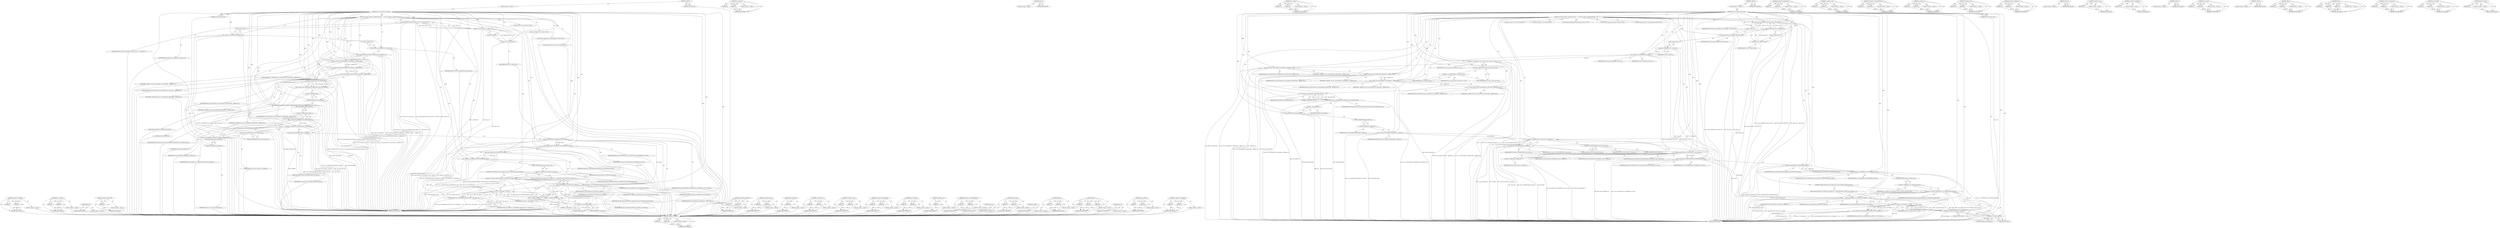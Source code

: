 digraph "native_store_idt" {
vulnerable_202 [label=<(METHOD,&lt;operator&gt;.shiftLeft)>];
vulnerable_203 [label=<(PARAM,p1)>];
vulnerable_204 [label=<(PARAM,p2)>];
vulnerable_205 [label=<(BLOCK,&lt;empty&gt;,&lt;empty&gt;)>];
vulnerable_206 [label=<(METHOD_RETURN,ANY)>];
vulnerable_182 [label=<(METHOD,vmcs_write32)>];
vulnerable_183 [label=<(PARAM,p1)>];
vulnerable_184 [label=<(PARAM,p2)>];
vulnerable_185 [label=<(BLOCK,&lt;empty&gt;,&lt;empty&gt;)>];
vulnerable_186 [label=<(METHOD_RETURN,ANY)>];
vulnerable_137 [label=<(METHOD,read_cr4)>];
vulnerable_138 [label=<(BLOCK,&lt;empty&gt;,&lt;empty&gt;)>];
vulnerable_139 [label=<(METHOD_RETURN,ANY)>];
vulnerable_157 [label=<(METHOD,&lt;operator&gt;.addressOf)>];
vulnerable_158 [label=<(PARAM,p1)>];
vulnerable_159 [label=<(BLOCK,&lt;empty&gt;,&lt;empty&gt;)>];
vulnerable_160 [label=<(METHOD_RETURN,ANY)>];
vulnerable_6 [label=<(METHOD,&lt;global&gt;)<SUB>1</SUB>>];
vulnerable_7 [label=<(BLOCK,&lt;empty&gt;,&lt;empty&gt;)<SUB>1</SUB>>];
vulnerable_8 [label=<(METHOD,vmx_set_constant_host_state)<SUB>1</SUB>>];
vulnerable_9 [label=<(PARAM,struct vcpu_vmx *vmx)<SUB>1</SUB>>];
vulnerable_10 [label=<(BLOCK,{
 	u32 low32, high32;
 	unsigned long tmpl;
 	...,{
 	u32 low32, high32;
 	unsigned long tmpl;
 	...)<SUB>2</SUB>>];
vulnerable_11 [label="<(LOCAL,u32 low32: u32)<SUB>3</SUB>>"];
vulnerable_12 [label="<(LOCAL,u32 high32: u32)<SUB>3</SUB>>"];
vulnerable_13 [label="<(LOCAL,long unsigned tmpl: long unsigned)<SUB>4</SUB>>"];
vulnerable_14 [label="<(LOCAL,struct desc_ptr dt: desc_ptr)<SUB>5</SUB>>"];
vulnerable_15 [label=<(vmcs_writel,vmcs_writel(HOST_CR0, read_cr0() &amp; ~X86_CR0_TS))<SUB>7</SUB>>];
vulnerable_16 [label=<(IDENTIFIER,HOST_CR0,vmcs_writel(HOST_CR0, read_cr0() &amp; ~X86_CR0_TS))<SUB>7</SUB>>];
vulnerable_17 [label=<(&lt;operator&gt;.and,read_cr0() &amp; ~X86_CR0_TS)<SUB>7</SUB>>];
vulnerable_18 [label=<(read_cr0,read_cr0())<SUB>7</SUB>>];
vulnerable_19 [label=<(&lt;operator&gt;.not,~X86_CR0_TS)<SUB>7</SUB>>];
vulnerable_20 [label=<(IDENTIFIER,X86_CR0_TS,~X86_CR0_TS)<SUB>7</SUB>>];
vulnerable_21 [label=<(vmcs_writel,vmcs_writel(HOST_CR4, read_cr4()))<SUB>8</SUB>>];
vulnerable_22 [label=<(IDENTIFIER,HOST_CR4,vmcs_writel(HOST_CR4, read_cr4()))<SUB>8</SUB>>];
vulnerable_23 [label=<(read_cr4,read_cr4())<SUB>8</SUB>>];
vulnerable_24 [label=<(vmcs_writel,vmcs_writel(HOST_CR3, read_cr3()))<SUB>9</SUB>>];
vulnerable_25 [label=<(IDENTIFIER,HOST_CR3,vmcs_writel(HOST_CR3, read_cr3()))<SUB>9</SUB>>];
vulnerable_26 [label=<(read_cr3,read_cr3())<SUB>9</SUB>>];
vulnerable_27 [label=<(vmcs_write16,vmcs_write16(HOST_CS_SELECTOR, __KERNEL_CS))<SUB>11</SUB>>];
vulnerable_28 [label=<(IDENTIFIER,HOST_CS_SELECTOR,vmcs_write16(HOST_CS_SELECTOR, __KERNEL_CS))<SUB>11</SUB>>];
vulnerable_29 [label=<(IDENTIFIER,__KERNEL_CS,vmcs_write16(HOST_CS_SELECTOR, __KERNEL_CS))<SUB>11</SUB>>];
vulnerable_30 [label=<(vmcs_write16,vmcs_write16(HOST_DS_SELECTOR, __KERNEL_DS))<SUB>21</SUB>>];
vulnerable_31 [label=<(IDENTIFIER,HOST_DS_SELECTOR,vmcs_write16(HOST_DS_SELECTOR, __KERNEL_DS))<SUB>21</SUB>>];
vulnerable_32 [label=<(IDENTIFIER,__KERNEL_DS,vmcs_write16(HOST_DS_SELECTOR, __KERNEL_DS))<SUB>21</SUB>>];
vulnerable_33 [label=<(vmcs_write16,vmcs_write16(HOST_ES_SELECTOR, __KERNEL_DS))<SUB>22</SUB>>];
vulnerable_34 [label=<(IDENTIFIER,HOST_ES_SELECTOR,vmcs_write16(HOST_ES_SELECTOR, __KERNEL_DS))<SUB>22</SUB>>];
vulnerable_35 [label=<(IDENTIFIER,__KERNEL_DS,vmcs_write16(HOST_ES_SELECTOR, __KERNEL_DS))<SUB>22</SUB>>];
vulnerable_36 [label=<(vmcs_write16,vmcs_write16(HOST_SS_SELECTOR, __KERNEL_DS))<SUB>24</SUB>>];
vulnerable_37 [label=<(IDENTIFIER,HOST_SS_SELECTOR,vmcs_write16(HOST_SS_SELECTOR, __KERNEL_DS))<SUB>24</SUB>>];
vulnerable_38 [label=<(IDENTIFIER,__KERNEL_DS,vmcs_write16(HOST_SS_SELECTOR, __KERNEL_DS))<SUB>24</SUB>>];
vulnerable_39 [label=<(vmcs_write16,vmcs_write16(HOST_TR_SELECTOR, GDT_ENTRY_TSS*8))<SUB>25</SUB>>];
vulnerable_40 [label=<(IDENTIFIER,HOST_TR_SELECTOR,vmcs_write16(HOST_TR_SELECTOR, GDT_ENTRY_TSS*8))<SUB>25</SUB>>];
vulnerable_41 [label=<(&lt;operator&gt;.multiplication,GDT_ENTRY_TSS*8)<SUB>25</SUB>>];
vulnerable_42 [label=<(IDENTIFIER,GDT_ENTRY_TSS,GDT_ENTRY_TSS*8)<SUB>25</SUB>>];
vulnerable_43 [label=<(LITERAL,8,GDT_ENTRY_TSS*8)<SUB>25</SUB>>];
vulnerable_44 [label=<(native_store_idt,native_store_idt(&amp;dt))<SUB>27</SUB>>];
vulnerable_45 [label=<(&lt;operator&gt;.addressOf,&amp;dt)<SUB>27</SUB>>];
vulnerable_46 [label=<(IDENTIFIER,dt,native_store_idt(&amp;dt))<SUB>27</SUB>>];
vulnerable_47 [label=<(vmcs_writel,vmcs_writel(HOST_IDTR_BASE, dt.address))<SUB>28</SUB>>];
vulnerable_48 [label=<(IDENTIFIER,HOST_IDTR_BASE,vmcs_writel(HOST_IDTR_BASE, dt.address))<SUB>28</SUB>>];
vulnerable_49 [label=<(&lt;operator&gt;.fieldAccess,dt.address)<SUB>28</SUB>>];
vulnerable_50 [label=<(IDENTIFIER,dt,vmcs_writel(HOST_IDTR_BASE, dt.address))<SUB>28</SUB>>];
vulnerable_51 [label=<(FIELD_IDENTIFIER,address,address)<SUB>28</SUB>>];
vulnerable_52 [label=<(&lt;operator&gt;.assignment,vmx-&gt;host_idt_base = dt.address)<SUB>29</SUB>>];
vulnerable_53 [label=<(&lt;operator&gt;.indirectFieldAccess,vmx-&gt;host_idt_base)<SUB>29</SUB>>];
vulnerable_54 [label=<(IDENTIFIER,vmx,vmx-&gt;host_idt_base = dt.address)<SUB>29</SUB>>];
vulnerable_55 [label=<(FIELD_IDENTIFIER,host_idt_base,host_idt_base)<SUB>29</SUB>>];
vulnerable_56 [label=<(&lt;operator&gt;.fieldAccess,dt.address)<SUB>29</SUB>>];
vulnerable_57 [label=<(IDENTIFIER,dt,vmx-&gt;host_idt_base = dt.address)<SUB>29</SUB>>];
vulnerable_58 [label=<(FIELD_IDENTIFIER,address,address)<SUB>29</SUB>>];
vulnerable_59 [label=<(vmcs_writel,vmcs_writel(HOST_RIP, vmx_return))<SUB>31</SUB>>];
vulnerable_60 [label=<(IDENTIFIER,HOST_RIP,vmcs_writel(HOST_RIP, vmx_return))<SUB>31</SUB>>];
vulnerable_61 [label=<(IDENTIFIER,vmx_return,vmcs_writel(HOST_RIP, vmx_return))<SUB>31</SUB>>];
vulnerable_62 [label=<(rdmsr,rdmsr(MSR_IA32_SYSENTER_CS, low32, high32))<SUB>33</SUB>>];
vulnerable_63 [label=<(IDENTIFIER,MSR_IA32_SYSENTER_CS,rdmsr(MSR_IA32_SYSENTER_CS, low32, high32))<SUB>33</SUB>>];
vulnerable_64 [label=<(IDENTIFIER,low32,rdmsr(MSR_IA32_SYSENTER_CS, low32, high32))<SUB>33</SUB>>];
vulnerable_65 [label=<(IDENTIFIER,high32,rdmsr(MSR_IA32_SYSENTER_CS, low32, high32))<SUB>33</SUB>>];
vulnerable_66 [label=<(vmcs_write32,vmcs_write32(HOST_IA32_SYSENTER_CS, low32))<SUB>34</SUB>>];
vulnerable_67 [label=<(IDENTIFIER,HOST_IA32_SYSENTER_CS,vmcs_write32(HOST_IA32_SYSENTER_CS, low32))<SUB>34</SUB>>];
vulnerable_68 [label=<(IDENTIFIER,low32,vmcs_write32(HOST_IA32_SYSENTER_CS, low32))<SUB>34</SUB>>];
vulnerable_69 [label=<(rdmsrl,rdmsrl(MSR_IA32_SYSENTER_EIP, tmpl))<SUB>35</SUB>>];
vulnerable_70 [label=<(IDENTIFIER,MSR_IA32_SYSENTER_EIP,rdmsrl(MSR_IA32_SYSENTER_EIP, tmpl))<SUB>35</SUB>>];
vulnerable_71 [label=<(IDENTIFIER,tmpl,rdmsrl(MSR_IA32_SYSENTER_EIP, tmpl))<SUB>35</SUB>>];
vulnerable_72 [label=<(vmcs_writel,vmcs_writel(HOST_IA32_SYSENTER_EIP, tmpl))<SUB>36</SUB>>];
vulnerable_73 [label=<(IDENTIFIER,HOST_IA32_SYSENTER_EIP,vmcs_writel(HOST_IA32_SYSENTER_EIP, tmpl))<SUB>36</SUB>>];
vulnerable_74 [label=<(IDENTIFIER,tmpl,vmcs_writel(HOST_IA32_SYSENTER_EIP, tmpl))<SUB>36</SUB>>];
vulnerable_75 [label=<(CONTROL_STRUCTURE,IF,if (vmcs_config.vmexit_ctrl &amp; VM_EXIT_LOAD_IA32_PAT))<SUB>38</SUB>>];
vulnerable_76 [label=<(&lt;operator&gt;.and,vmcs_config.vmexit_ctrl &amp; VM_EXIT_LOAD_IA32_PAT)<SUB>38</SUB>>];
vulnerable_77 [label=<(&lt;operator&gt;.fieldAccess,vmcs_config.vmexit_ctrl)<SUB>38</SUB>>];
vulnerable_78 [label=<(IDENTIFIER,vmcs_config,vmcs_config.vmexit_ctrl &amp; VM_EXIT_LOAD_IA32_PAT)<SUB>38</SUB>>];
vulnerable_79 [label=<(FIELD_IDENTIFIER,vmexit_ctrl,vmexit_ctrl)<SUB>38</SUB>>];
vulnerable_80 [label=<(IDENTIFIER,VM_EXIT_LOAD_IA32_PAT,vmcs_config.vmexit_ctrl &amp; VM_EXIT_LOAD_IA32_PAT)<SUB>38</SUB>>];
vulnerable_81 [label=<(BLOCK,{
		rdmsr(MSR_IA32_CR_PAT, low32, high32);
		vm...,{
		rdmsr(MSR_IA32_CR_PAT, low32, high32);
		vm...)<SUB>38</SUB>>];
vulnerable_82 [label=<(rdmsr,rdmsr(MSR_IA32_CR_PAT, low32, high32))<SUB>39</SUB>>];
vulnerable_83 [label=<(IDENTIFIER,MSR_IA32_CR_PAT,rdmsr(MSR_IA32_CR_PAT, low32, high32))<SUB>39</SUB>>];
vulnerable_84 [label=<(IDENTIFIER,low32,rdmsr(MSR_IA32_CR_PAT, low32, high32))<SUB>39</SUB>>];
vulnerable_85 [label=<(IDENTIFIER,high32,rdmsr(MSR_IA32_CR_PAT, low32, high32))<SUB>39</SUB>>];
vulnerable_86 [label=<(vmcs_write64,vmcs_write64(HOST_IA32_PAT, low32 | ((u64) high...)<SUB>40</SUB>>];
vulnerable_87 [label=<(IDENTIFIER,HOST_IA32_PAT,vmcs_write64(HOST_IA32_PAT, low32 | ((u64) high...)<SUB>40</SUB>>];
vulnerable_88 [label=<(&lt;operator&gt;.or,low32 | ((u64) high32 &lt;&lt; 32))<SUB>40</SUB>>];
vulnerable_89 [label=<(IDENTIFIER,low32,low32 | ((u64) high32 &lt;&lt; 32))<SUB>40</SUB>>];
vulnerable_90 [label=<(&lt;operator&gt;.shiftLeft,(u64) high32 &lt;&lt; 32)<SUB>40</SUB>>];
vulnerable_91 [label=<(&lt;operator&gt;.cast,(u64) high32)<SUB>40</SUB>>];
vulnerable_92 [label=<(UNKNOWN,u64,u64)<SUB>40</SUB>>];
vulnerable_93 [label=<(IDENTIFIER,high32,(u64) high32)<SUB>40</SUB>>];
vulnerable_94 [label=<(LITERAL,32,(u64) high32 &lt;&lt; 32)<SUB>40</SUB>>];
vulnerable_95 [label=<(METHOD_RETURN,void)<SUB>1</SUB>>];
vulnerable_97 [label=<(METHOD_RETURN,ANY)<SUB>1</SUB>>];
vulnerable_161 [label=<(METHOD,&lt;operator&gt;.fieldAccess)>];
vulnerable_162 [label=<(PARAM,p1)>];
vulnerable_163 [label=<(PARAM,p2)>];
vulnerable_164 [label=<(BLOCK,&lt;empty&gt;,&lt;empty&gt;)>];
vulnerable_165 [label=<(METHOD_RETURN,ANY)>];
vulnerable_125 [label=<(METHOD,&lt;operator&gt;.and)>];
vulnerable_126 [label=<(PARAM,p1)>];
vulnerable_127 [label=<(PARAM,p2)>];
vulnerable_128 [label=<(BLOCK,&lt;empty&gt;,&lt;empty&gt;)>];
vulnerable_129 [label=<(METHOD_RETURN,ANY)>];
vulnerable_153 [label=<(METHOD,native_store_idt)>];
vulnerable_154 [label=<(PARAM,p1)>];
vulnerable_155 [label=<(BLOCK,&lt;empty&gt;,&lt;empty&gt;)>];
vulnerable_156 [label=<(METHOD_RETURN,ANY)>];
vulnerable_197 [label=<(METHOD,&lt;operator&gt;.or)>];
vulnerable_198 [label=<(PARAM,p1)>];
vulnerable_199 [label=<(PARAM,p2)>];
vulnerable_200 [label=<(BLOCK,&lt;empty&gt;,&lt;empty&gt;)>];
vulnerable_201 [label=<(METHOD_RETURN,ANY)>];
vulnerable_207 [label=<(METHOD,&lt;operator&gt;.cast)>];
vulnerable_208 [label=<(PARAM,p1)>];
vulnerable_209 [label=<(PARAM,p2)>];
vulnerable_210 [label=<(BLOCK,&lt;empty&gt;,&lt;empty&gt;)>];
vulnerable_211 [label=<(METHOD_RETURN,ANY)>];
vulnerable_148 [label=<(METHOD,&lt;operator&gt;.multiplication)>];
vulnerable_149 [label=<(PARAM,p1)>];
vulnerable_150 [label=<(PARAM,p2)>];
vulnerable_151 [label=<(BLOCK,&lt;empty&gt;,&lt;empty&gt;)>];
vulnerable_152 [label=<(METHOD_RETURN,ANY)>];
vulnerable_143 [label=<(METHOD,vmcs_write16)>];
vulnerable_144 [label=<(PARAM,p1)>];
vulnerable_145 [label=<(PARAM,p2)>];
vulnerable_146 [label=<(BLOCK,&lt;empty&gt;,&lt;empty&gt;)>];
vulnerable_147 [label=<(METHOD_RETURN,ANY)>];
vulnerable_133 [label=<(METHOD,&lt;operator&gt;.not)>];
vulnerable_134 [label=<(PARAM,p1)>];
vulnerable_135 [label=<(BLOCK,&lt;empty&gt;,&lt;empty&gt;)>];
vulnerable_136 [label=<(METHOD_RETURN,ANY)>];
vulnerable_171 [label=<(METHOD,&lt;operator&gt;.indirectFieldAccess)>];
vulnerable_172 [label=<(PARAM,p1)>];
vulnerable_173 [label=<(PARAM,p2)>];
vulnerable_174 [label=<(BLOCK,&lt;empty&gt;,&lt;empty&gt;)>];
vulnerable_175 [label=<(METHOD_RETURN,ANY)>];
vulnerable_130 [label=<(METHOD,read_cr0)>];
vulnerable_131 [label=<(BLOCK,&lt;empty&gt;,&lt;empty&gt;)>];
vulnerable_132 [label=<(METHOD_RETURN,ANY)>];
vulnerable_120 [label=<(METHOD,vmcs_writel)>];
vulnerable_121 [label=<(PARAM,p1)>];
vulnerable_122 [label=<(PARAM,p2)>];
vulnerable_123 [label=<(BLOCK,&lt;empty&gt;,&lt;empty&gt;)>];
vulnerable_124 [label=<(METHOD_RETURN,ANY)>];
vulnerable_114 [label=<(METHOD,&lt;global&gt;)<SUB>1</SUB>>];
vulnerable_115 [label=<(BLOCK,&lt;empty&gt;,&lt;empty&gt;)>];
vulnerable_116 [label=<(METHOD_RETURN,ANY)>];
vulnerable_187 [label=<(METHOD,rdmsrl)>];
vulnerable_188 [label=<(PARAM,p1)>];
vulnerable_189 [label=<(PARAM,p2)>];
vulnerable_190 [label=<(BLOCK,&lt;empty&gt;,&lt;empty&gt;)>];
vulnerable_191 [label=<(METHOD_RETURN,ANY)>];
vulnerable_176 [label=<(METHOD,rdmsr)>];
vulnerable_177 [label=<(PARAM,p1)>];
vulnerable_178 [label=<(PARAM,p2)>];
vulnerable_179 [label=<(PARAM,p3)>];
vulnerable_180 [label=<(BLOCK,&lt;empty&gt;,&lt;empty&gt;)>];
vulnerable_181 [label=<(METHOD_RETURN,ANY)>];
vulnerable_140 [label=<(METHOD,read_cr3)>];
vulnerable_141 [label=<(BLOCK,&lt;empty&gt;,&lt;empty&gt;)>];
vulnerable_142 [label=<(METHOD_RETURN,ANY)>];
vulnerable_192 [label=<(METHOD,vmcs_write64)>];
vulnerable_193 [label=<(PARAM,p1)>];
vulnerable_194 [label=<(PARAM,p2)>];
vulnerable_195 [label=<(BLOCK,&lt;empty&gt;,&lt;empty&gt;)>];
vulnerable_196 [label=<(METHOD_RETURN,ANY)>];
vulnerable_166 [label=<(METHOD,&lt;operator&gt;.assignment)>];
vulnerable_167 [label=<(PARAM,p1)>];
vulnerable_168 [label=<(PARAM,p2)>];
vulnerable_169 [label=<(BLOCK,&lt;empty&gt;,&lt;empty&gt;)>];
vulnerable_170 [label=<(METHOD_RETURN,ANY)>];
fixed_213 [label=<(METHOD,&lt;operator&gt;.shiftLeft)>];
fixed_214 [label=<(PARAM,p1)>];
fixed_215 [label=<(PARAM,p2)>];
fixed_216 [label=<(BLOCK,&lt;empty&gt;,&lt;empty&gt;)>];
fixed_217 [label=<(METHOD_RETURN,ANY)>];
fixed_193 [label=<(METHOD,vmcs_write32)>];
fixed_194 [label=<(PARAM,p1)>];
fixed_195 [label=<(PARAM,p2)>];
fixed_196 [label=<(BLOCK,&lt;empty&gt;,&lt;empty&gt;)>];
fixed_197 [label=<(METHOD_RETURN,ANY)>];
fixed_148 [label=<(METHOD,read_cr3)>];
fixed_149 [label=<(BLOCK,&lt;empty&gt;,&lt;empty&gt;)>];
fixed_150 [label=<(METHOD_RETURN,ANY)>];
fixed_169 [label=<(METHOD,vmcs_write16)>];
fixed_170 [label=<(PARAM,p1)>];
fixed_171 [label=<(PARAM,p2)>];
fixed_172 [label=<(BLOCK,&lt;empty&gt;,&lt;empty&gt;)>];
fixed_173 [label=<(METHOD_RETURN,ANY)>];
fixed_6 [label=<(METHOD,&lt;global&gt;)<SUB>1</SUB>>];
fixed_7 [label=<(BLOCK,&lt;empty&gt;,&lt;empty&gt;)<SUB>1</SUB>>];
fixed_8 [label=<(METHOD,vmx_set_constant_host_state)<SUB>1</SUB>>];
fixed_9 [label=<(PARAM,struct vcpu_vmx *vmx)<SUB>1</SUB>>];
fixed_10 [label=<(BLOCK,{
 	u32 low32, high32;
 	unsigned long tmpl;
 	...,{
 	u32 low32, high32;
 	unsigned long tmpl;
 	...)<SUB>2</SUB>>];
fixed_11 [label="<(LOCAL,u32 low32: u32)<SUB>3</SUB>>"];
fixed_12 [label="<(LOCAL,u32 high32: u32)<SUB>3</SUB>>"];
fixed_13 [label="<(LOCAL,long unsigned tmpl: long unsigned)<SUB>4</SUB>>"];
fixed_14 [label="<(LOCAL,struct desc_ptr dt: desc_ptr)<SUB>5</SUB>>"];
fixed_15 [label="<(LOCAL,long unsigned cr4: long unsigned)<SUB>6</SUB>>"];
fixed_16 [label=<(vmcs_writel,vmcs_writel(HOST_CR0, read_cr0() &amp; ~X86_CR0_TS))<SUB>8</SUB>>];
fixed_17 [label=<(IDENTIFIER,HOST_CR0,vmcs_writel(HOST_CR0, read_cr0() &amp; ~X86_CR0_TS))<SUB>8</SUB>>];
fixed_18 [label=<(&lt;operator&gt;.and,read_cr0() &amp; ~X86_CR0_TS)<SUB>8</SUB>>];
fixed_19 [label=<(read_cr0,read_cr0())<SUB>8</SUB>>];
fixed_20 [label=<(&lt;operator&gt;.not,~X86_CR0_TS)<SUB>8</SUB>>];
fixed_21 [label=<(IDENTIFIER,X86_CR0_TS,~X86_CR0_TS)<SUB>8</SUB>>];
fixed_22 [label=<(vmcs_writel,vmcs_writel(HOST_CR3, read_cr3()))<SUB>9</SUB>>];
fixed_23 [label=<(IDENTIFIER,HOST_CR3,vmcs_writel(HOST_CR3, read_cr3()))<SUB>9</SUB>>];
fixed_24 [label=<(read_cr3,read_cr3())<SUB>9</SUB>>];
fixed_25 [label=<(&lt;operator&gt;.assignment,cr4 = read_cr4())<SUB>12</SUB>>];
fixed_26 [label=<(IDENTIFIER,cr4,cr4 = read_cr4())<SUB>12</SUB>>];
fixed_27 [label=<(read_cr4,read_cr4())<SUB>12</SUB>>];
fixed_28 [label=<(vmcs_writel,vmcs_writel(HOST_CR4, cr4))<SUB>13</SUB>>];
fixed_29 [label=<(IDENTIFIER,HOST_CR4,vmcs_writel(HOST_CR4, cr4))<SUB>13</SUB>>];
fixed_30 [label=<(IDENTIFIER,cr4,vmcs_writel(HOST_CR4, cr4))<SUB>13</SUB>>];
fixed_31 [label=<(&lt;operator&gt;.assignment,vmx-&gt;host_state.vmcs_host_cr4 = cr4)<SUB>14</SUB>>];
fixed_32 [label=<(&lt;operator&gt;.fieldAccess,vmx-&gt;host_state.vmcs_host_cr4)<SUB>14</SUB>>];
fixed_33 [label=<(&lt;operator&gt;.indirectFieldAccess,vmx-&gt;host_state)<SUB>14</SUB>>];
fixed_34 [label=<(IDENTIFIER,vmx,vmx-&gt;host_state.vmcs_host_cr4 = cr4)<SUB>14</SUB>>];
fixed_35 [label=<(FIELD_IDENTIFIER,host_state,host_state)<SUB>14</SUB>>];
fixed_36 [label=<(FIELD_IDENTIFIER,vmcs_host_cr4,vmcs_host_cr4)<SUB>14</SUB>>];
fixed_37 [label=<(IDENTIFIER,cr4,vmx-&gt;host_state.vmcs_host_cr4 = cr4)<SUB>14</SUB>>];
fixed_38 [label=<(vmcs_write16,vmcs_write16(HOST_CS_SELECTOR, __KERNEL_CS))<SUB>16</SUB>>];
fixed_39 [label=<(IDENTIFIER,HOST_CS_SELECTOR,vmcs_write16(HOST_CS_SELECTOR, __KERNEL_CS))<SUB>16</SUB>>];
fixed_40 [label=<(IDENTIFIER,__KERNEL_CS,vmcs_write16(HOST_CS_SELECTOR, __KERNEL_CS))<SUB>16</SUB>>];
fixed_41 [label=<(vmcs_write16,vmcs_write16(HOST_DS_SELECTOR, __KERNEL_DS))<SUB>26</SUB>>];
fixed_42 [label=<(IDENTIFIER,HOST_DS_SELECTOR,vmcs_write16(HOST_DS_SELECTOR, __KERNEL_DS))<SUB>26</SUB>>];
fixed_43 [label=<(IDENTIFIER,__KERNEL_DS,vmcs_write16(HOST_DS_SELECTOR, __KERNEL_DS))<SUB>26</SUB>>];
fixed_44 [label=<(vmcs_write16,vmcs_write16(HOST_ES_SELECTOR, __KERNEL_DS))<SUB>27</SUB>>];
fixed_45 [label=<(IDENTIFIER,HOST_ES_SELECTOR,vmcs_write16(HOST_ES_SELECTOR, __KERNEL_DS))<SUB>27</SUB>>];
fixed_46 [label=<(IDENTIFIER,__KERNEL_DS,vmcs_write16(HOST_ES_SELECTOR, __KERNEL_DS))<SUB>27</SUB>>];
fixed_47 [label=<(vmcs_write16,vmcs_write16(HOST_SS_SELECTOR, __KERNEL_DS))<SUB>29</SUB>>];
fixed_48 [label=<(IDENTIFIER,HOST_SS_SELECTOR,vmcs_write16(HOST_SS_SELECTOR, __KERNEL_DS))<SUB>29</SUB>>];
fixed_49 [label=<(IDENTIFIER,__KERNEL_DS,vmcs_write16(HOST_SS_SELECTOR, __KERNEL_DS))<SUB>29</SUB>>];
fixed_50 [label=<(vmcs_write16,vmcs_write16(HOST_TR_SELECTOR, GDT_ENTRY_TSS*8))<SUB>30</SUB>>];
fixed_51 [label=<(IDENTIFIER,HOST_TR_SELECTOR,vmcs_write16(HOST_TR_SELECTOR, GDT_ENTRY_TSS*8))<SUB>30</SUB>>];
fixed_52 [label=<(&lt;operator&gt;.multiplication,GDT_ENTRY_TSS*8)<SUB>30</SUB>>];
fixed_53 [label=<(IDENTIFIER,GDT_ENTRY_TSS,GDT_ENTRY_TSS*8)<SUB>30</SUB>>];
fixed_54 [label=<(LITERAL,8,GDT_ENTRY_TSS*8)<SUB>30</SUB>>];
fixed_55 [label=<(native_store_idt,native_store_idt(&amp;dt))<SUB>32</SUB>>];
fixed_56 [label=<(&lt;operator&gt;.addressOf,&amp;dt)<SUB>32</SUB>>];
fixed_57 [label=<(IDENTIFIER,dt,native_store_idt(&amp;dt))<SUB>32</SUB>>];
fixed_58 [label=<(vmcs_writel,vmcs_writel(HOST_IDTR_BASE, dt.address))<SUB>33</SUB>>];
fixed_59 [label=<(IDENTIFIER,HOST_IDTR_BASE,vmcs_writel(HOST_IDTR_BASE, dt.address))<SUB>33</SUB>>];
fixed_60 [label=<(&lt;operator&gt;.fieldAccess,dt.address)<SUB>33</SUB>>];
fixed_61 [label=<(IDENTIFIER,dt,vmcs_writel(HOST_IDTR_BASE, dt.address))<SUB>33</SUB>>];
fixed_62 [label=<(FIELD_IDENTIFIER,address,address)<SUB>33</SUB>>];
fixed_63 [label=<(&lt;operator&gt;.assignment,vmx-&gt;host_idt_base = dt.address)<SUB>34</SUB>>];
fixed_64 [label=<(&lt;operator&gt;.indirectFieldAccess,vmx-&gt;host_idt_base)<SUB>34</SUB>>];
fixed_65 [label=<(IDENTIFIER,vmx,vmx-&gt;host_idt_base = dt.address)<SUB>34</SUB>>];
fixed_66 [label=<(FIELD_IDENTIFIER,host_idt_base,host_idt_base)<SUB>34</SUB>>];
fixed_67 [label=<(&lt;operator&gt;.fieldAccess,dt.address)<SUB>34</SUB>>];
fixed_68 [label=<(IDENTIFIER,dt,vmx-&gt;host_idt_base = dt.address)<SUB>34</SUB>>];
fixed_69 [label=<(FIELD_IDENTIFIER,address,address)<SUB>34</SUB>>];
fixed_70 [label=<(vmcs_writel,vmcs_writel(HOST_RIP, vmx_return))<SUB>36</SUB>>];
fixed_71 [label=<(IDENTIFIER,HOST_RIP,vmcs_writel(HOST_RIP, vmx_return))<SUB>36</SUB>>];
fixed_72 [label=<(IDENTIFIER,vmx_return,vmcs_writel(HOST_RIP, vmx_return))<SUB>36</SUB>>];
fixed_73 [label=<(rdmsr,rdmsr(MSR_IA32_SYSENTER_CS, low32, high32))<SUB>38</SUB>>];
fixed_74 [label=<(IDENTIFIER,MSR_IA32_SYSENTER_CS,rdmsr(MSR_IA32_SYSENTER_CS, low32, high32))<SUB>38</SUB>>];
fixed_75 [label=<(IDENTIFIER,low32,rdmsr(MSR_IA32_SYSENTER_CS, low32, high32))<SUB>38</SUB>>];
fixed_76 [label=<(IDENTIFIER,high32,rdmsr(MSR_IA32_SYSENTER_CS, low32, high32))<SUB>38</SUB>>];
fixed_77 [label=<(vmcs_write32,vmcs_write32(HOST_IA32_SYSENTER_CS, low32))<SUB>39</SUB>>];
fixed_78 [label=<(IDENTIFIER,HOST_IA32_SYSENTER_CS,vmcs_write32(HOST_IA32_SYSENTER_CS, low32))<SUB>39</SUB>>];
fixed_79 [label=<(IDENTIFIER,low32,vmcs_write32(HOST_IA32_SYSENTER_CS, low32))<SUB>39</SUB>>];
fixed_80 [label=<(rdmsrl,rdmsrl(MSR_IA32_SYSENTER_EIP, tmpl))<SUB>40</SUB>>];
fixed_81 [label=<(IDENTIFIER,MSR_IA32_SYSENTER_EIP,rdmsrl(MSR_IA32_SYSENTER_EIP, tmpl))<SUB>40</SUB>>];
fixed_82 [label=<(IDENTIFIER,tmpl,rdmsrl(MSR_IA32_SYSENTER_EIP, tmpl))<SUB>40</SUB>>];
fixed_83 [label=<(vmcs_writel,vmcs_writel(HOST_IA32_SYSENTER_EIP, tmpl))<SUB>41</SUB>>];
fixed_84 [label=<(IDENTIFIER,HOST_IA32_SYSENTER_EIP,vmcs_writel(HOST_IA32_SYSENTER_EIP, tmpl))<SUB>41</SUB>>];
fixed_85 [label=<(IDENTIFIER,tmpl,vmcs_writel(HOST_IA32_SYSENTER_EIP, tmpl))<SUB>41</SUB>>];
fixed_86 [label=<(CONTROL_STRUCTURE,IF,if (vmcs_config.vmexit_ctrl &amp; VM_EXIT_LOAD_IA32_PAT))<SUB>43</SUB>>];
fixed_87 [label=<(&lt;operator&gt;.and,vmcs_config.vmexit_ctrl &amp; VM_EXIT_LOAD_IA32_PAT)<SUB>43</SUB>>];
fixed_88 [label=<(&lt;operator&gt;.fieldAccess,vmcs_config.vmexit_ctrl)<SUB>43</SUB>>];
fixed_89 [label=<(IDENTIFIER,vmcs_config,vmcs_config.vmexit_ctrl &amp; VM_EXIT_LOAD_IA32_PAT)<SUB>43</SUB>>];
fixed_90 [label=<(FIELD_IDENTIFIER,vmexit_ctrl,vmexit_ctrl)<SUB>43</SUB>>];
fixed_91 [label=<(IDENTIFIER,VM_EXIT_LOAD_IA32_PAT,vmcs_config.vmexit_ctrl &amp; VM_EXIT_LOAD_IA32_PAT)<SUB>43</SUB>>];
fixed_92 [label=<(BLOCK,{
		rdmsr(MSR_IA32_CR_PAT, low32, high32);
		vm...,{
		rdmsr(MSR_IA32_CR_PAT, low32, high32);
		vm...)<SUB>43</SUB>>];
fixed_93 [label=<(rdmsr,rdmsr(MSR_IA32_CR_PAT, low32, high32))<SUB>44</SUB>>];
fixed_94 [label=<(IDENTIFIER,MSR_IA32_CR_PAT,rdmsr(MSR_IA32_CR_PAT, low32, high32))<SUB>44</SUB>>];
fixed_95 [label=<(IDENTIFIER,low32,rdmsr(MSR_IA32_CR_PAT, low32, high32))<SUB>44</SUB>>];
fixed_96 [label=<(IDENTIFIER,high32,rdmsr(MSR_IA32_CR_PAT, low32, high32))<SUB>44</SUB>>];
fixed_97 [label=<(vmcs_write64,vmcs_write64(HOST_IA32_PAT, low32 | ((u64) high...)<SUB>45</SUB>>];
fixed_98 [label=<(IDENTIFIER,HOST_IA32_PAT,vmcs_write64(HOST_IA32_PAT, low32 | ((u64) high...)<SUB>45</SUB>>];
fixed_99 [label=<(&lt;operator&gt;.or,low32 | ((u64) high32 &lt;&lt; 32))<SUB>45</SUB>>];
fixed_100 [label=<(IDENTIFIER,low32,low32 | ((u64) high32 &lt;&lt; 32))<SUB>45</SUB>>];
fixed_101 [label=<(&lt;operator&gt;.shiftLeft,(u64) high32 &lt;&lt; 32)<SUB>45</SUB>>];
fixed_102 [label=<(&lt;operator&gt;.cast,(u64) high32)<SUB>45</SUB>>];
fixed_103 [label=<(UNKNOWN,u64,u64)<SUB>45</SUB>>];
fixed_104 [label=<(IDENTIFIER,high32,(u64) high32)<SUB>45</SUB>>];
fixed_105 [label=<(LITERAL,32,(u64) high32 &lt;&lt; 32)<SUB>45</SUB>>];
fixed_106 [label=<(METHOD_RETURN,void)<SUB>1</SUB>>];
fixed_108 [label=<(METHOD_RETURN,ANY)<SUB>1</SUB>>];
fixed_174 [label=<(METHOD,&lt;operator&gt;.multiplication)>];
fixed_175 [label=<(PARAM,p1)>];
fixed_176 [label=<(PARAM,p2)>];
fixed_177 [label=<(BLOCK,&lt;empty&gt;,&lt;empty&gt;)>];
fixed_178 [label=<(METHOD_RETURN,ANY)>];
fixed_136 [label=<(METHOD,&lt;operator&gt;.and)>];
fixed_137 [label=<(PARAM,p1)>];
fixed_138 [label=<(PARAM,p2)>];
fixed_139 [label=<(BLOCK,&lt;empty&gt;,&lt;empty&gt;)>];
fixed_140 [label=<(METHOD_RETURN,ANY)>];
fixed_164 [label=<(METHOD,&lt;operator&gt;.indirectFieldAccess)>];
fixed_165 [label=<(PARAM,p1)>];
fixed_166 [label=<(PARAM,p2)>];
fixed_167 [label=<(BLOCK,&lt;empty&gt;,&lt;empty&gt;)>];
fixed_168 [label=<(METHOD_RETURN,ANY)>];
fixed_208 [label=<(METHOD,&lt;operator&gt;.or)>];
fixed_209 [label=<(PARAM,p1)>];
fixed_210 [label=<(PARAM,p2)>];
fixed_211 [label=<(BLOCK,&lt;empty&gt;,&lt;empty&gt;)>];
fixed_212 [label=<(METHOD_RETURN,ANY)>];
fixed_218 [label=<(METHOD,&lt;operator&gt;.cast)>];
fixed_219 [label=<(PARAM,p1)>];
fixed_220 [label=<(PARAM,p2)>];
fixed_221 [label=<(BLOCK,&lt;empty&gt;,&lt;empty&gt;)>];
fixed_222 [label=<(METHOD_RETURN,ANY)>];
fixed_159 [label=<(METHOD,&lt;operator&gt;.fieldAccess)>];
fixed_160 [label=<(PARAM,p1)>];
fixed_161 [label=<(PARAM,p2)>];
fixed_162 [label=<(BLOCK,&lt;empty&gt;,&lt;empty&gt;)>];
fixed_163 [label=<(METHOD_RETURN,ANY)>];
fixed_156 [label=<(METHOD,read_cr4)>];
fixed_157 [label=<(BLOCK,&lt;empty&gt;,&lt;empty&gt;)>];
fixed_158 [label=<(METHOD_RETURN,ANY)>];
fixed_144 [label=<(METHOD,&lt;operator&gt;.not)>];
fixed_145 [label=<(PARAM,p1)>];
fixed_146 [label=<(BLOCK,&lt;empty&gt;,&lt;empty&gt;)>];
fixed_147 [label=<(METHOD_RETURN,ANY)>];
fixed_183 [label=<(METHOD,&lt;operator&gt;.addressOf)>];
fixed_184 [label=<(PARAM,p1)>];
fixed_185 [label=<(BLOCK,&lt;empty&gt;,&lt;empty&gt;)>];
fixed_186 [label=<(METHOD_RETURN,ANY)>];
fixed_141 [label=<(METHOD,read_cr0)>];
fixed_142 [label=<(BLOCK,&lt;empty&gt;,&lt;empty&gt;)>];
fixed_143 [label=<(METHOD_RETURN,ANY)>];
fixed_131 [label=<(METHOD,vmcs_writel)>];
fixed_132 [label=<(PARAM,p1)>];
fixed_133 [label=<(PARAM,p2)>];
fixed_134 [label=<(BLOCK,&lt;empty&gt;,&lt;empty&gt;)>];
fixed_135 [label=<(METHOD_RETURN,ANY)>];
fixed_125 [label=<(METHOD,&lt;global&gt;)<SUB>1</SUB>>];
fixed_126 [label=<(BLOCK,&lt;empty&gt;,&lt;empty&gt;)>];
fixed_127 [label=<(METHOD_RETURN,ANY)>];
fixed_198 [label=<(METHOD,rdmsrl)>];
fixed_199 [label=<(PARAM,p1)>];
fixed_200 [label=<(PARAM,p2)>];
fixed_201 [label=<(BLOCK,&lt;empty&gt;,&lt;empty&gt;)>];
fixed_202 [label=<(METHOD_RETURN,ANY)>];
fixed_187 [label=<(METHOD,rdmsr)>];
fixed_188 [label=<(PARAM,p1)>];
fixed_189 [label=<(PARAM,p2)>];
fixed_190 [label=<(PARAM,p3)>];
fixed_191 [label=<(BLOCK,&lt;empty&gt;,&lt;empty&gt;)>];
fixed_192 [label=<(METHOD_RETURN,ANY)>];
fixed_151 [label=<(METHOD,&lt;operator&gt;.assignment)>];
fixed_152 [label=<(PARAM,p1)>];
fixed_153 [label=<(PARAM,p2)>];
fixed_154 [label=<(BLOCK,&lt;empty&gt;,&lt;empty&gt;)>];
fixed_155 [label=<(METHOD_RETURN,ANY)>];
fixed_203 [label=<(METHOD,vmcs_write64)>];
fixed_204 [label=<(PARAM,p1)>];
fixed_205 [label=<(PARAM,p2)>];
fixed_206 [label=<(BLOCK,&lt;empty&gt;,&lt;empty&gt;)>];
fixed_207 [label=<(METHOD_RETURN,ANY)>];
fixed_179 [label=<(METHOD,native_store_idt)>];
fixed_180 [label=<(PARAM,p1)>];
fixed_181 [label=<(BLOCK,&lt;empty&gt;,&lt;empty&gt;)>];
fixed_182 [label=<(METHOD_RETURN,ANY)>];
vulnerable_202 -> vulnerable_203  [key=0, label="AST: "];
vulnerable_202 -> vulnerable_203  [key=1, label="DDG: "];
vulnerable_202 -> vulnerable_205  [key=0, label="AST: "];
vulnerable_202 -> vulnerable_204  [key=0, label="AST: "];
vulnerable_202 -> vulnerable_204  [key=1, label="DDG: "];
vulnerable_202 -> vulnerable_206  [key=0, label="AST: "];
vulnerable_202 -> vulnerable_206  [key=1, label="CFG: "];
vulnerable_203 -> vulnerable_206  [key=0, label="DDG: p1"];
vulnerable_204 -> vulnerable_206  [key=0, label="DDG: p2"];
vulnerable_205 -> fixed_213  [key=0];
vulnerable_206 -> fixed_213  [key=0];
vulnerable_182 -> vulnerable_183  [key=0, label="AST: "];
vulnerable_182 -> vulnerable_183  [key=1, label="DDG: "];
vulnerable_182 -> vulnerable_185  [key=0, label="AST: "];
vulnerable_182 -> vulnerable_184  [key=0, label="AST: "];
vulnerable_182 -> vulnerable_184  [key=1, label="DDG: "];
vulnerable_182 -> vulnerable_186  [key=0, label="AST: "];
vulnerable_182 -> vulnerable_186  [key=1, label="CFG: "];
vulnerable_183 -> vulnerable_186  [key=0, label="DDG: p1"];
vulnerable_184 -> vulnerable_186  [key=0, label="DDG: p2"];
vulnerable_185 -> fixed_213  [key=0];
vulnerable_186 -> fixed_213  [key=0];
vulnerable_137 -> vulnerable_138  [key=0, label="AST: "];
vulnerable_137 -> vulnerable_139  [key=0, label="AST: "];
vulnerable_137 -> vulnerable_139  [key=1, label="CFG: "];
vulnerable_138 -> fixed_213  [key=0];
vulnerable_139 -> fixed_213  [key=0];
vulnerable_157 -> vulnerable_158  [key=0, label="AST: "];
vulnerable_157 -> vulnerable_158  [key=1, label="DDG: "];
vulnerable_157 -> vulnerable_159  [key=0, label="AST: "];
vulnerable_157 -> vulnerable_160  [key=0, label="AST: "];
vulnerable_157 -> vulnerable_160  [key=1, label="CFG: "];
vulnerable_158 -> vulnerable_160  [key=0, label="DDG: p1"];
vulnerable_159 -> fixed_213  [key=0];
vulnerable_160 -> fixed_213  [key=0];
vulnerable_6 -> vulnerable_7  [key=0, label="AST: "];
vulnerable_6 -> vulnerable_97  [key=0, label="AST: "];
vulnerable_6 -> vulnerable_97  [key=1, label="CFG: "];
vulnerable_7 -> vulnerable_8  [key=0, label="AST: "];
vulnerable_8 -> vulnerable_9  [key=0, label="AST: "];
vulnerable_8 -> vulnerable_9  [key=1, label="DDG: "];
vulnerable_8 -> vulnerable_10  [key=0, label="AST: "];
vulnerable_8 -> vulnerable_95  [key=0, label="AST: "];
vulnerable_8 -> vulnerable_18  [key=0, label="CFG: "];
vulnerable_8 -> vulnerable_52  [key=0, label="DDG: "];
vulnerable_8 -> vulnerable_15  [key=0, label="DDG: "];
vulnerable_8 -> vulnerable_21  [key=0, label="DDG: "];
vulnerable_8 -> vulnerable_24  [key=0, label="DDG: "];
vulnerable_8 -> vulnerable_27  [key=0, label="DDG: "];
vulnerable_8 -> vulnerable_30  [key=0, label="DDG: "];
vulnerable_8 -> vulnerable_33  [key=0, label="DDG: "];
vulnerable_8 -> vulnerable_36  [key=0, label="DDG: "];
vulnerable_8 -> vulnerable_39  [key=0, label="DDG: "];
vulnerable_8 -> vulnerable_44  [key=0, label="DDG: "];
vulnerable_8 -> vulnerable_47  [key=0, label="DDG: "];
vulnerable_8 -> vulnerable_59  [key=0, label="DDG: "];
vulnerable_8 -> vulnerable_62  [key=0, label="DDG: "];
vulnerable_8 -> vulnerable_66  [key=0, label="DDG: "];
vulnerable_8 -> vulnerable_69  [key=0, label="DDG: "];
vulnerable_8 -> vulnerable_72  [key=0, label="DDG: "];
vulnerable_8 -> vulnerable_17  [key=0, label="DDG: "];
vulnerable_8 -> vulnerable_41  [key=0, label="DDG: "];
vulnerable_8 -> vulnerable_76  [key=0, label="DDG: "];
vulnerable_8 -> vulnerable_19  [key=0, label="DDG: "];
vulnerable_8 -> vulnerable_82  [key=0, label="DDG: "];
vulnerable_8 -> vulnerable_86  [key=0, label="DDG: "];
vulnerable_8 -> vulnerable_88  [key=0, label="DDG: "];
vulnerable_8 -> vulnerable_90  [key=0, label="DDG: "];
vulnerable_8 -> vulnerable_91  [key=0, label="DDG: "];
vulnerable_9 -> vulnerable_95  [key=0, label="DDG: vmx"];
vulnerable_10 -> vulnerable_11  [key=0, label="AST: "];
vulnerable_10 -> vulnerable_12  [key=0, label="AST: "];
vulnerable_10 -> vulnerable_13  [key=0, label="AST: "];
vulnerable_10 -> vulnerable_14  [key=0, label="AST: "];
vulnerable_10 -> vulnerable_15  [key=0, label="AST: "];
vulnerable_10 -> vulnerable_21  [key=0, label="AST: "];
vulnerable_10 -> vulnerable_24  [key=0, label="AST: "];
vulnerable_10 -> vulnerable_27  [key=0, label="AST: "];
vulnerable_10 -> vulnerable_30  [key=0, label="AST: "];
vulnerable_10 -> vulnerable_33  [key=0, label="AST: "];
vulnerable_10 -> vulnerable_36  [key=0, label="AST: "];
vulnerable_10 -> vulnerable_39  [key=0, label="AST: "];
vulnerable_10 -> vulnerable_44  [key=0, label="AST: "];
vulnerable_10 -> vulnerable_47  [key=0, label="AST: "];
vulnerable_10 -> vulnerable_52  [key=0, label="AST: "];
vulnerable_10 -> vulnerable_59  [key=0, label="AST: "];
vulnerable_10 -> vulnerable_62  [key=0, label="AST: "];
vulnerable_10 -> vulnerable_66  [key=0, label="AST: "];
vulnerable_10 -> vulnerable_69  [key=0, label="AST: "];
vulnerable_10 -> vulnerable_72  [key=0, label="AST: "];
vulnerable_10 -> vulnerable_75  [key=0, label="AST: "];
vulnerable_11 -> fixed_213  [key=0];
vulnerable_12 -> fixed_213  [key=0];
vulnerable_13 -> fixed_213  [key=0];
vulnerable_14 -> fixed_213  [key=0];
vulnerable_15 -> vulnerable_16  [key=0, label="AST: "];
vulnerable_15 -> vulnerable_17  [key=0, label="AST: "];
vulnerable_15 -> vulnerable_23  [key=0, label="CFG: "];
vulnerable_15 -> vulnerable_95  [key=0, label="DDG: read_cr0() &amp; ~X86_CR0_TS"];
vulnerable_15 -> vulnerable_95  [key=1, label="DDG: vmcs_writel(HOST_CR0, read_cr0() &amp; ~X86_CR0_TS)"];
vulnerable_15 -> vulnerable_95  [key=2, label="DDG: HOST_CR0"];
vulnerable_16 -> fixed_213  [key=0];
vulnerable_17 -> vulnerable_18  [key=0, label="AST: "];
vulnerable_17 -> vulnerable_19  [key=0, label="AST: "];
vulnerable_17 -> vulnerable_15  [key=0, label="CFG: "];
vulnerable_17 -> vulnerable_15  [key=1, label="DDG: read_cr0()"];
vulnerable_17 -> vulnerable_15  [key=2, label="DDG: ~X86_CR0_TS"];
vulnerable_17 -> vulnerable_95  [key=0, label="DDG: read_cr0()"];
vulnerable_17 -> vulnerable_95  [key=1, label="DDG: ~X86_CR0_TS"];
vulnerable_18 -> vulnerable_19  [key=0, label="CFG: "];
vulnerable_19 -> vulnerable_20  [key=0, label="AST: "];
vulnerable_19 -> vulnerable_17  [key=0, label="CFG: "];
vulnerable_19 -> vulnerable_17  [key=1, label="DDG: X86_CR0_TS"];
vulnerable_19 -> vulnerable_95  [key=0, label="DDG: X86_CR0_TS"];
vulnerable_20 -> fixed_213  [key=0];
vulnerable_21 -> vulnerable_22  [key=0, label="AST: "];
vulnerable_21 -> vulnerable_23  [key=0, label="AST: "];
vulnerable_21 -> vulnerable_26  [key=0, label="CFG: "];
vulnerable_21 -> vulnerable_95  [key=0, label="DDG: read_cr4()"];
vulnerable_21 -> vulnerable_95  [key=1, label="DDG: vmcs_writel(HOST_CR4, read_cr4())"];
vulnerable_21 -> vulnerable_95  [key=2, label="DDG: HOST_CR4"];
vulnerable_22 -> fixed_213  [key=0];
vulnerable_23 -> vulnerable_21  [key=0, label="CFG: "];
vulnerable_24 -> vulnerable_25  [key=0, label="AST: "];
vulnerable_24 -> vulnerable_26  [key=0, label="AST: "];
vulnerable_24 -> vulnerable_27  [key=0, label="CFG: "];
vulnerable_24 -> vulnerable_95  [key=0, label="DDG: read_cr3()"];
vulnerable_24 -> vulnerable_95  [key=1, label="DDG: vmcs_writel(HOST_CR3, read_cr3())"];
vulnerable_24 -> vulnerable_95  [key=2, label="DDG: HOST_CR3"];
vulnerable_25 -> fixed_213  [key=0];
vulnerable_26 -> vulnerable_24  [key=0, label="CFG: "];
vulnerable_27 -> vulnerable_28  [key=0, label="AST: "];
vulnerable_27 -> vulnerable_29  [key=0, label="AST: "];
vulnerable_27 -> vulnerable_30  [key=0, label="CFG: "];
vulnerable_27 -> vulnerable_95  [key=0, label="DDG: HOST_CS_SELECTOR"];
vulnerable_27 -> vulnerable_95  [key=1, label="DDG: vmcs_write16(HOST_CS_SELECTOR, __KERNEL_CS)"];
vulnerable_27 -> vulnerable_95  [key=2, label="DDG: __KERNEL_CS"];
vulnerable_28 -> fixed_213  [key=0];
vulnerable_29 -> fixed_213  [key=0];
vulnerable_30 -> vulnerable_31  [key=0, label="AST: "];
vulnerable_30 -> vulnerable_32  [key=0, label="AST: "];
vulnerable_30 -> vulnerable_33  [key=0, label="CFG: "];
vulnerable_30 -> vulnerable_33  [key=1, label="DDG: __KERNEL_DS"];
vulnerable_30 -> vulnerable_95  [key=0, label="DDG: vmcs_write16(HOST_DS_SELECTOR, __KERNEL_DS)"];
vulnerable_30 -> vulnerable_95  [key=1, label="DDG: HOST_DS_SELECTOR"];
vulnerable_31 -> fixed_213  [key=0];
vulnerable_32 -> fixed_213  [key=0];
vulnerable_33 -> vulnerable_34  [key=0, label="AST: "];
vulnerable_33 -> vulnerable_35  [key=0, label="AST: "];
vulnerable_33 -> vulnerable_36  [key=0, label="CFG: "];
vulnerable_33 -> vulnerable_36  [key=1, label="DDG: __KERNEL_DS"];
vulnerable_33 -> vulnerable_95  [key=0, label="DDG: vmcs_write16(HOST_ES_SELECTOR, __KERNEL_DS)"];
vulnerable_33 -> vulnerable_95  [key=1, label="DDG: HOST_ES_SELECTOR"];
vulnerable_34 -> fixed_213  [key=0];
vulnerable_35 -> fixed_213  [key=0];
vulnerable_36 -> vulnerable_37  [key=0, label="AST: "];
vulnerable_36 -> vulnerable_38  [key=0, label="AST: "];
vulnerable_36 -> vulnerable_41  [key=0, label="CFG: "];
vulnerable_36 -> vulnerable_95  [key=0, label="DDG: __KERNEL_DS"];
vulnerable_36 -> vulnerable_95  [key=1, label="DDG: vmcs_write16(HOST_SS_SELECTOR, __KERNEL_DS)"];
vulnerable_36 -> vulnerable_95  [key=2, label="DDG: HOST_SS_SELECTOR"];
vulnerable_37 -> fixed_213  [key=0];
vulnerable_38 -> fixed_213  [key=0];
vulnerable_39 -> vulnerable_40  [key=0, label="AST: "];
vulnerable_39 -> vulnerable_41  [key=0, label="AST: "];
vulnerable_39 -> vulnerable_45  [key=0, label="CFG: "];
vulnerable_39 -> vulnerable_95  [key=0, label="DDG: GDT_ENTRY_TSS*8"];
vulnerable_39 -> vulnerable_95  [key=1, label="DDG: vmcs_write16(HOST_TR_SELECTOR, GDT_ENTRY_TSS*8)"];
vulnerable_39 -> vulnerable_95  [key=2, label="DDG: HOST_TR_SELECTOR"];
vulnerable_40 -> fixed_213  [key=0];
vulnerable_41 -> vulnerable_42  [key=0, label="AST: "];
vulnerable_41 -> vulnerable_43  [key=0, label="AST: "];
vulnerable_41 -> vulnerable_39  [key=0, label="CFG: "];
vulnerable_41 -> vulnerable_39  [key=1, label="DDG: GDT_ENTRY_TSS"];
vulnerable_41 -> vulnerable_39  [key=2, label="DDG: 8"];
vulnerable_41 -> vulnerable_95  [key=0, label="DDG: GDT_ENTRY_TSS"];
vulnerable_42 -> fixed_213  [key=0];
vulnerable_43 -> fixed_213  [key=0];
vulnerable_44 -> vulnerable_45  [key=0, label="AST: "];
vulnerable_44 -> vulnerable_51  [key=0, label="CFG: "];
vulnerable_44 -> vulnerable_95  [key=0, label="DDG: &amp;dt"];
vulnerable_44 -> vulnerable_95  [key=1, label="DDG: native_store_idt(&amp;dt)"];
vulnerable_45 -> vulnerable_46  [key=0, label="AST: "];
vulnerable_45 -> vulnerable_44  [key=0, label="CFG: "];
vulnerable_46 -> fixed_213  [key=0];
vulnerable_47 -> vulnerable_48  [key=0, label="AST: "];
vulnerable_47 -> vulnerable_49  [key=0, label="AST: "];
vulnerable_47 -> vulnerable_55  [key=0, label="CFG: "];
vulnerable_47 -> vulnerable_95  [key=0, label="DDG: vmcs_writel(HOST_IDTR_BASE, dt.address)"];
vulnerable_47 -> vulnerable_95  [key=1, label="DDG: HOST_IDTR_BASE"];
vulnerable_47 -> vulnerable_52  [key=0, label="DDG: dt.address"];
vulnerable_48 -> fixed_213  [key=0];
vulnerable_49 -> vulnerable_50  [key=0, label="AST: "];
vulnerable_49 -> vulnerable_51  [key=0, label="AST: "];
vulnerable_49 -> vulnerable_47  [key=0, label="CFG: "];
vulnerable_50 -> fixed_213  [key=0];
vulnerable_51 -> vulnerable_49  [key=0, label="CFG: "];
vulnerable_52 -> vulnerable_53  [key=0, label="AST: "];
vulnerable_52 -> vulnerable_56  [key=0, label="AST: "];
vulnerable_52 -> vulnerable_59  [key=0, label="CFG: "];
vulnerable_52 -> vulnerable_95  [key=0, label="DDG: vmx-&gt;host_idt_base"];
vulnerable_52 -> vulnerable_95  [key=1, label="DDG: dt.address"];
vulnerable_52 -> vulnerable_95  [key=2, label="DDG: vmx-&gt;host_idt_base = dt.address"];
vulnerable_53 -> vulnerable_54  [key=0, label="AST: "];
vulnerable_53 -> vulnerable_55  [key=0, label="AST: "];
vulnerable_53 -> vulnerable_58  [key=0, label="CFG: "];
vulnerable_54 -> fixed_213  [key=0];
vulnerable_55 -> vulnerable_53  [key=0, label="CFG: "];
vulnerable_56 -> vulnerable_57  [key=0, label="AST: "];
vulnerable_56 -> vulnerable_58  [key=0, label="AST: "];
vulnerable_56 -> vulnerable_52  [key=0, label="CFG: "];
vulnerable_57 -> fixed_213  [key=0];
vulnerable_58 -> vulnerable_56  [key=0, label="CFG: "];
vulnerable_59 -> vulnerable_60  [key=0, label="AST: "];
vulnerable_59 -> vulnerable_61  [key=0, label="AST: "];
vulnerable_59 -> vulnerable_62  [key=0, label="CFG: "];
vulnerable_59 -> vulnerable_95  [key=0, label="DDG: vmx_return"];
vulnerable_59 -> vulnerable_95  [key=1, label="DDG: vmcs_writel(HOST_RIP, vmx_return)"];
vulnerable_59 -> vulnerable_95  [key=2, label="DDG: HOST_RIP"];
vulnerable_60 -> fixed_213  [key=0];
vulnerable_61 -> fixed_213  [key=0];
vulnerable_62 -> vulnerable_63  [key=0, label="AST: "];
vulnerable_62 -> vulnerable_64  [key=0, label="AST: "];
vulnerable_62 -> vulnerable_65  [key=0, label="AST: "];
vulnerable_62 -> vulnerable_66  [key=0, label="CFG: "];
vulnerable_62 -> vulnerable_66  [key=1, label="DDG: low32"];
vulnerable_62 -> vulnerable_95  [key=0, label="DDG: rdmsr(MSR_IA32_SYSENTER_CS, low32, high32)"];
vulnerable_62 -> vulnerable_95  [key=1, label="DDG: MSR_IA32_SYSENTER_CS"];
vulnerable_62 -> vulnerable_82  [key=0, label="DDG: high32"];
vulnerable_63 -> fixed_213  [key=0];
vulnerable_64 -> fixed_213  [key=0];
vulnerable_65 -> fixed_213  [key=0];
vulnerable_66 -> vulnerable_67  [key=0, label="AST: "];
vulnerable_66 -> vulnerable_68  [key=0, label="AST: "];
vulnerable_66 -> vulnerable_69  [key=0, label="CFG: "];
vulnerable_66 -> vulnerable_95  [key=0, label="DDG: vmcs_write32(HOST_IA32_SYSENTER_CS, low32)"];
vulnerable_66 -> vulnerable_95  [key=1, label="DDG: HOST_IA32_SYSENTER_CS"];
vulnerable_66 -> vulnerable_82  [key=0, label="DDG: low32"];
vulnerable_67 -> fixed_213  [key=0];
vulnerable_68 -> fixed_213  [key=0];
vulnerable_69 -> vulnerable_70  [key=0, label="AST: "];
vulnerable_69 -> vulnerable_71  [key=0, label="AST: "];
vulnerable_69 -> vulnerable_72  [key=0, label="CFG: "];
vulnerable_69 -> vulnerable_72  [key=1, label="DDG: tmpl"];
vulnerable_69 -> vulnerable_95  [key=0, label="DDG: rdmsrl(MSR_IA32_SYSENTER_EIP, tmpl)"];
vulnerable_69 -> vulnerable_95  [key=1, label="DDG: MSR_IA32_SYSENTER_EIP"];
vulnerable_70 -> fixed_213  [key=0];
vulnerable_71 -> fixed_213  [key=0];
vulnerable_72 -> vulnerable_73  [key=0, label="AST: "];
vulnerable_72 -> vulnerable_74  [key=0, label="AST: "];
vulnerable_72 -> vulnerable_79  [key=0, label="CFG: "];
vulnerable_72 -> vulnerable_95  [key=0, label="DDG: tmpl"];
vulnerable_72 -> vulnerable_95  [key=1, label="DDG: vmcs_writel(HOST_IA32_SYSENTER_EIP, tmpl)"];
vulnerable_72 -> vulnerable_95  [key=2, label="DDG: HOST_IA32_SYSENTER_EIP"];
vulnerable_73 -> fixed_213  [key=0];
vulnerable_74 -> fixed_213  [key=0];
vulnerable_75 -> vulnerable_76  [key=0, label="AST: "];
vulnerable_75 -> vulnerable_81  [key=0, label="AST: "];
vulnerable_76 -> vulnerable_77  [key=0, label="AST: "];
vulnerable_76 -> vulnerable_80  [key=0, label="AST: "];
vulnerable_76 -> vulnerable_95  [key=0, label="CFG: "];
vulnerable_76 -> vulnerable_95  [key=1, label="DDG: vmcs_config.vmexit_ctrl"];
vulnerable_76 -> vulnerable_95  [key=2, label="DDG: vmcs_config.vmexit_ctrl &amp; VM_EXIT_LOAD_IA32_PAT"];
vulnerable_76 -> vulnerable_95  [key=3, label="DDG: VM_EXIT_LOAD_IA32_PAT"];
vulnerable_76 -> vulnerable_82  [key=0, label="CFG: "];
vulnerable_76 -> vulnerable_82  [key=1, label="CDG: "];
vulnerable_76 -> vulnerable_91  [key=0, label="CDG: "];
vulnerable_76 -> vulnerable_88  [key=0, label="CDG: "];
vulnerable_76 -> vulnerable_90  [key=0, label="CDG: "];
vulnerable_76 -> vulnerable_92  [key=0, label="CDG: "];
vulnerable_76 -> vulnerable_86  [key=0, label="CDG: "];
vulnerable_77 -> vulnerable_78  [key=0, label="AST: "];
vulnerable_77 -> vulnerable_79  [key=0, label="AST: "];
vulnerable_77 -> vulnerable_76  [key=0, label="CFG: "];
vulnerable_78 -> fixed_213  [key=0];
vulnerable_79 -> vulnerable_77  [key=0, label="CFG: "];
vulnerable_80 -> fixed_213  [key=0];
vulnerable_81 -> vulnerable_82  [key=0, label="AST: "];
vulnerable_81 -> vulnerable_86  [key=0, label="AST: "];
vulnerable_82 -> vulnerable_83  [key=0, label="AST: "];
vulnerable_82 -> vulnerable_84  [key=0, label="AST: "];
vulnerable_82 -> vulnerable_85  [key=0, label="AST: "];
vulnerable_82 -> vulnerable_92  [key=0, label="CFG: "];
vulnerable_82 -> vulnerable_95  [key=0, label="DDG: rdmsr(MSR_IA32_CR_PAT, low32, high32)"];
vulnerable_82 -> vulnerable_95  [key=1, label="DDG: MSR_IA32_CR_PAT"];
vulnerable_82 -> vulnerable_88  [key=0, label="DDG: low32"];
vulnerable_82 -> vulnerable_90  [key=0, label="DDG: high32"];
vulnerable_82 -> vulnerable_91  [key=0, label="DDG: high32"];
vulnerable_83 -> fixed_213  [key=0];
vulnerable_84 -> fixed_213  [key=0];
vulnerable_85 -> fixed_213  [key=0];
vulnerable_86 -> vulnerable_87  [key=0, label="AST: "];
vulnerable_86 -> vulnerable_88  [key=0, label="AST: "];
vulnerable_86 -> vulnerable_95  [key=0, label="CFG: "];
vulnerable_86 -> vulnerable_95  [key=1, label="DDG: low32 | ((u64) high32 &lt;&lt; 32)"];
vulnerable_86 -> vulnerable_95  [key=2, label="DDG: vmcs_write64(HOST_IA32_PAT, low32 | ((u64) high32 &lt;&lt; 32))"];
vulnerable_86 -> vulnerable_95  [key=3, label="DDG: HOST_IA32_PAT"];
vulnerable_87 -> fixed_213  [key=0];
vulnerable_88 -> vulnerable_89  [key=0, label="AST: "];
vulnerable_88 -> vulnerable_90  [key=0, label="AST: "];
vulnerable_88 -> vulnerable_86  [key=0, label="CFG: "];
vulnerable_88 -> vulnerable_86  [key=1, label="DDG: low32"];
vulnerable_88 -> vulnerable_86  [key=2, label="DDG: (u64) high32 &lt;&lt; 32"];
vulnerable_88 -> vulnerable_95  [key=0, label="DDG: low32"];
vulnerable_88 -> vulnerable_95  [key=1, label="DDG: (u64) high32 &lt;&lt; 32"];
vulnerable_89 -> fixed_213  [key=0];
vulnerable_90 -> vulnerable_91  [key=0, label="AST: "];
vulnerable_90 -> vulnerable_94  [key=0, label="AST: "];
vulnerable_90 -> vulnerable_88  [key=0, label="CFG: "];
vulnerable_90 -> vulnerable_88  [key=1, label="DDG: (u64) high32"];
vulnerable_90 -> vulnerable_88  [key=2, label="DDG: 32"];
vulnerable_90 -> vulnerable_95  [key=0, label="DDG: (u64) high32"];
vulnerable_91 -> vulnerable_92  [key=0, label="AST: "];
vulnerable_91 -> vulnerable_93  [key=0, label="AST: "];
vulnerable_91 -> vulnerable_90  [key=0, label="CFG: "];
vulnerable_91 -> vulnerable_95  [key=0, label="DDG: high32"];
vulnerable_92 -> vulnerable_91  [key=0, label="CFG: "];
vulnerable_93 -> fixed_213  [key=0];
vulnerable_94 -> fixed_213  [key=0];
vulnerable_95 -> fixed_213  [key=0];
vulnerable_97 -> fixed_213  [key=0];
vulnerable_161 -> vulnerable_162  [key=0, label="AST: "];
vulnerable_161 -> vulnerable_162  [key=1, label="DDG: "];
vulnerable_161 -> vulnerable_164  [key=0, label="AST: "];
vulnerable_161 -> vulnerable_163  [key=0, label="AST: "];
vulnerable_161 -> vulnerable_163  [key=1, label="DDG: "];
vulnerable_161 -> vulnerable_165  [key=0, label="AST: "];
vulnerable_161 -> vulnerable_165  [key=1, label="CFG: "];
vulnerable_162 -> vulnerable_165  [key=0, label="DDG: p1"];
vulnerable_163 -> vulnerable_165  [key=0, label="DDG: p2"];
vulnerable_164 -> fixed_213  [key=0];
vulnerable_165 -> fixed_213  [key=0];
vulnerable_125 -> vulnerable_126  [key=0, label="AST: "];
vulnerable_125 -> vulnerable_126  [key=1, label="DDG: "];
vulnerable_125 -> vulnerable_128  [key=0, label="AST: "];
vulnerable_125 -> vulnerable_127  [key=0, label="AST: "];
vulnerable_125 -> vulnerable_127  [key=1, label="DDG: "];
vulnerable_125 -> vulnerable_129  [key=0, label="AST: "];
vulnerable_125 -> vulnerable_129  [key=1, label="CFG: "];
vulnerable_126 -> vulnerable_129  [key=0, label="DDG: p1"];
vulnerable_127 -> vulnerable_129  [key=0, label="DDG: p2"];
vulnerable_128 -> fixed_213  [key=0];
vulnerable_129 -> fixed_213  [key=0];
vulnerable_153 -> vulnerable_154  [key=0, label="AST: "];
vulnerable_153 -> vulnerable_154  [key=1, label="DDG: "];
vulnerable_153 -> vulnerable_155  [key=0, label="AST: "];
vulnerable_153 -> vulnerable_156  [key=0, label="AST: "];
vulnerable_153 -> vulnerable_156  [key=1, label="CFG: "];
vulnerable_154 -> vulnerable_156  [key=0, label="DDG: p1"];
vulnerable_155 -> fixed_213  [key=0];
vulnerable_156 -> fixed_213  [key=0];
vulnerable_197 -> vulnerable_198  [key=0, label="AST: "];
vulnerable_197 -> vulnerable_198  [key=1, label="DDG: "];
vulnerable_197 -> vulnerable_200  [key=0, label="AST: "];
vulnerable_197 -> vulnerable_199  [key=0, label="AST: "];
vulnerable_197 -> vulnerable_199  [key=1, label="DDG: "];
vulnerable_197 -> vulnerable_201  [key=0, label="AST: "];
vulnerable_197 -> vulnerable_201  [key=1, label="CFG: "];
vulnerable_198 -> vulnerable_201  [key=0, label="DDG: p1"];
vulnerable_199 -> vulnerable_201  [key=0, label="DDG: p2"];
vulnerable_200 -> fixed_213  [key=0];
vulnerable_201 -> fixed_213  [key=0];
vulnerable_207 -> vulnerable_208  [key=0, label="AST: "];
vulnerable_207 -> vulnerable_208  [key=1, label="DDG: "];
vulnerable_207 -> vulnerable_210  [key=0, label="AST: "];
vulnerable_207 -> vulnerable_209  [key=0, label="AST: "];
vulnerable_207 -> vulnerable_209  [key=1, label="DDG: "];
vulnerable_207 -> vulnerable_211  [key=0, label="AST: "];
vulnerable_207 -> vulnerable_211  [key=1, label="CFG: "];
vulnerable_208 -> vulnerable_211  [key=0, label="DDG: p1"];
vulnerable_209 -> vulnerable_211  [key=0, label="DDG: p2"];
vulnerable_210 -> fixed_213  [key=0];
vulnerable_211 -> fixed_213  [key=0];
vulnerable_148 -> vulnerable_149  [key=0, label="AST: "];
vulnerable_148 -> vulnerable_149  [key=1, label="DDG: "];
vulnerable_148 -> vulnerable_151  [key=0, label="AST: "];
vulnerable_148 -> vulnerable_150  [key=0, label="AST: "];
vulnerable_148 -> vulnerable_150  [key=1, label="DDG: "];
vulnerable_148 -> vulnerable_152  [key=0, label="AST: "];
vulnerable_148 -> vulnerable_152  [key=1, label="CFG: "];
vulnerable_149 -> vulnerable_152  [key=0, label="DDG: p1"];
vulnerable_150 -> vulnerable_152  [key=0, label="DDG: p2"];
vulnerable_151 -> fixed_213  [key=0];
vulnerable_152 -> fixed_213  [key=0];
vulnerable_143 -> vulnerable_144  [key=0, label="AST: "];
vulnerable_143 -> vulnerable_144  [key=1, label="DDG: "];
vulnerable_143 -> vulnerable_146  [key=0, label="AST: "];
vulnerable_143 -> vulnerable_145  [key=0, label="AST: "];
vulnerable_143 -> vulnerable_145  [key=1, label="DDG: "];
vulnerable_143 -> vulnerable_147  [key=0, label="AST: "];
vulnerable_143 -> vulnerable_147  [key=1, label="CFG: "];
vulnerable_144 -> vulnerable_147  [key=0, label="DDG: p1"];
vulnerable_145 -> vulnerable_147  [key=0, label="DDG: p2"];
vulnerable_146 -> fixed_213  [key=0];
vulnerable_147 -> fixed_213  [key=0];
vulnerable_133 -> vulnerable_134  [key=0, label="AST: "];
vulnerable_133 -> vulnerable_134  [key=1, label="DDG: "];
vulnerable_133 -> vulnerable_135  [key=0, label="AST: "];
vulnerable_133 -> vulnerable_136  [key=0, label="AST: "];
vulnerable_133 -> vulnerable_136  [key=1, label="CFG: "];
vulnerable_134 -> vulnerable_136  [key=0, label="DDG: p1"];
vulnerable_135 -> fixed_213  [key=0];
vulnerable_136 -> fixed_213  [key=0];
vulnerable_171 -> vulnerable_172  [key=0, label="AST: "];
vulnerable_171 -> vulnerable_172  [key=1, label="DDG: "];
vulnerable_171 -> vulnerable_174  [key=0, label="AST: "];
vulnerable_171 -> vulnerable_173  [key=0, label="AST: "];
vulnerable_171 -> vulnerable_173  [key=1, label="DDG: "];
vulnerable_171 -> vulnerable_175  [key=0, label="AST: "];
vulnerable_171 -> vulnerable_175  [key=1, label="CFG: "];
vulnerable_172 -> vulnerable_175  [key=0, label="DDG: p1"];
vulnerable_173 -> vulnerable_175  [key=0, label="DDG: p2"];
vulnerable_174 -> fixed_213  [key=0];
vulnerable_175 -> fixed_213  [key=0];
vulnerable_130 -> vulnerable_131  [key=0, label="AST: "];
vulnerable_130 -> vulnerable_132  [key=0, label="AST: "];
vulnerable_130 -> vulnerable_132  [key=1, label="CFG: "];
vulnerable_131 -> fixed_213  [key=0];
vulnerable_132 -> fixed_213  [key=0];
vulnerable_120 -> vulnerable_121  [key=0, label="AST: "];
vulnerable_120 -> vulnerable_121  [key=1, label="DDG: "];
vulnerable_120 -> vulnerable_123  [key=0, label="AST: "];
vulnerable_120 -> vulnerable_122  [key=0, label="AST: "];
vulnerable_120 -> vulnerable_122  [key=1, label="DDG: "];
vulnerable_120 -> vulnerable_124  [key=0, label="AST: "];
vulnerable_120 -> vulnerable_124  [key=1, label="CFG: "];
vulnerable_121 -> vulnerable_124  [key=0, label="DDG: p1"];
vulnerable_122 -> vulnerable_124  [key=0, label="DDG: p2"];
vulnerable_123 -> fixed_213  [key=0];
vulnerable_124 -> fixed_213  [key=0];
vulnerable_114 -> vulnerable_115  [key=0, label="AST: "];
vulnerable_114 -> vulnerable_116  [key=0, label="AST: "];
vulnerable_114 -> vulnerable_116  [key=1, label="CFG: "];
vulnerable_115 -> fixed_213  [key=0];
vulnerable_116 -> fixed_213  [key=0];
vulnerable_187 -> vulnerable_188  [key=0, label="AST: "];
vulnerable_187 -> vulnerable_188  [key=1, label="DDG: "];
vulnerable_187 -> vulnerable_190  [key=0, label="AST: "];
vulnerable_187 -> vulnerable_189  [key=0, label="AST: "];
vulnerable_187 -> vulnerable_189  [key=1, label="DDG: "];
vulnerable_187 -> vulnerable_191  [key=0, label="AST: "];
vulnerable_187 -> vulnerable_191  [key=1, label="CFG: "];
vulnerable_188 -> vulnerable_191  [key=0, label="DDG: p1"];
vulnerable_189 -> vulnerable_191  [key=0, label="DDG: p2"];
vulnerable_190 -> fixed_213  [key=0];
vulnerable_191 -> fixed_213  [key=0];
vulnerable_176 -> vulnerable_177  [key=0, label="AST: "];
vulnerable_176 -> vulnerable_177  [key=1, label="DDG: "];
vulnerable_176 -> vulnerable_180  [key=0, label="AST: "];
vulnerable_176 -> vulnerable_178  [key=0, label="AST: "];
vulnerable_176 -> vulnerable_178  [key=1, label="DDG: "];
vulnerable_176 -> vulnerable_181  [key=0, label="AST: "];
vulnerable_176 -> vulnerable_181  [key=1, label="CFG: "];
vulnerable_176 -> vulnerable_179  [key=0, label="AST: "];
vulnerable_176 -> vulnerable_179  [key=1, label="DDG: "];
vulnerable_177 -> vulnerable_181  [key=0, label="DDG: p1"];
vulnerable_178 -> vulnerable_181  [key=0, label="DDG: p2"];
vulnerable_179 -> vulnerable_181  [key=0, label="DDG: p3"];
vulnerable_180 -> fixed_213  [key=0];
vulnerable_181 -> fixed_213  [key=0];
vulnerable_140 -> vulnerable_141  [key=0, label="AST: "];
vulnerable_140 -> vulnerable_142  [key=0, label="AST: "];
vulnerable_140 -> vulnerable_142  [key=1, label="CFG: "];
vulnerable_141 -> fixed_213  [key=0];
vulnerable_142 -> fixed_213  [key=0];
vulnerable_192 -> vulnerable_193  [key=0, label="AST: "];
vulnerable_192 -> vulnerable_193  [key=1, label="DDG: "];
vulnerable_192 -> vulnerable_195  [key=0, label="AST: "];
vulnerable_192 -> vulnerable_194  [key=0, label="AST: "];
vulnerable_192 -> vulnerable_194  [key=1, label="DDG: "];
vulnerable_192 -> vulnerable_196  [key=0, label="AST: "];
vulnerable_192 -> vulnerable_196  [key=1, label="CFG: "];
vulnerable_193 -> vulnerable_196  [key=0, label="DDG: p1"];
vulnerable_194 -> vulnerable_196  [key=0, label="DDG: p2"];
vulnerable_195 -> fixed_213  [key=0];
vulnerable_196 -> fixed_213  [key=0];
vulnerable_166 -> vulnerable_167  [key=0, label="AST: "];
vulnerable_166 -> vulnerable_167  [key=1, label="DDG: "];
vulnerable_166 -> vulnerable_169  [key=0, label="AST: "];
vulnerable_166 -> vulnerable_168  [key=0, label="AST: "];
vulnerable_166 -> vulnerable_168  [key=1, label="DDG: "];
vulnerable_166 -> vulnerable_170  [key=0, label="AST: "];
vulnerable_166 -> vulnerable_170  [key=1, label="CFG: "];
vulnerable_167 -> vulnerable_170  [key=0, label="DDG: p1"];
vulnerable_168 -> vulnerable_170  [key=0, label="DDG: p2"];
vulnerable_169 -> fixed_213  [key=0];
vulnerable_170 -> fixed_213  [key=0];
fixed_213 -> fixed_214  [key=0, label="AST: "];
fixed_213 -> fixed_214  [key=1, label="DDG: "];
fixed_213 -> fixed_216  [key=0, label="AST: "];
fixed_213 -> fixed_215  [key=0, label="AST: "];
fixed_213 -> fixed_215  [key=1, label="DDG: "];
fixed_213 -> fixed_217  [key=0, label="AST: "];
fixed_213 -> fixed_217  [key=1, label="CFG: "];
fixed_214 -> fixed_217  [key=0, label="DDG: p1"];
fixed_215 -> fixed_217  [key=0, label="DDG: p2"];
fixed_193 -> fixed_194  [key=0, label="AST: "];
fixed_193 -> fixed_194  [key=1, label="DDG: "];
fixed_193 -> fixed_196  [key=0, label="AST: "];
fixed_193 -> fixed_195  [key=0, label="AST: "];
fixed_193 -> fixed_195  [key=1, label="DDG: "];
fixed_193 -> fixed_197  [key=0, label="AST: "];
fixed_193 -> fixed_197  [key=1, label="CFG: "];
fixed_194 -> fixed_197  [key=0, label="DDG: p1"];
fixed_195 -> fixed_197  [key=0, label="DDG: p2"];
fixed_148 -> fixed_149  [key=0, label="AST: "];
fixed_148 -> fixed_150  [key=0, label="AST: "];
fixed_148 -> fixed_150  [key=1, label="CFG: "];
fixed_169 -> fixed_170  [key=0, label="AST: "];
fixed_169 -> fixed_170  [key=1, label="DDG: "];
fixed_169 -> fixed_172  [key=0, label="AST: "];
fixed_169 -> fixed_171  [key=0, label="AST: "];
fixed_169 -> fixed_171  [key=1, label="DDG: "];
fixed_169 -> fixed_173  [key=0, label="AST: "];
fixed_169 -> fixed_173  [key=1, label="CFG: "];
fixed_170 -> fixed_173  [key=0, label="DDG: p1"];
fixed_171 -> fixed_173  [key=0, label="DDG: p2"];
fixed_6 -> fixed_7  [key=0, label="AST: "];
fixed_6 -> fixed_108  [key=0, label="AST: "];
fixed_6 -> fixed_108  [key=1, label="CFG: "];
fixed_7 -> fixed_8  [key=0, label="AST: "];
fixed_8 -> fixed_9  [key=0, label="AST: "];
fixed_8 -> fixed_9  [key=1, label="DDG: "];
fixed_8 -> fixed_10  [key=0, label="AST: "];
fixed_8 -> fixed_106  [key=0, label="AST: "];
fixed_8 -> fixed_19  [key=0, label="CFG: "];
fixed_8 -> fixed_25  [key=0, label="DDG: "];
fixed_8 -> fixed_31  [key=0, label="DDG: "];
fixed_8 -> fixed_63  [key=0, label="DDG: "];
fixed_8 -> fixed_16  [key=0, label="DDG: "];
fixed_8 -> fixed_22  [key=0, label="DDG: "];
fixed_8 -> fixed_28  [key=0, label="DDG: "];
fixed_8 -> fixed_38  [key=0, label="DDG: "];
fixed_8 -> fixed_41  [key=0, label="DDG: "];
fixed_8 -> fixed_44  [key=0, label="DDG: "];
fixed_8 -> fixed_47  [key=0, label="DDG: "];
fixed_8 -> fixed_50  [key=0, label="DDG: "];
fixed_8 -> fixed_55  [key=0, label="DDG: "];
fixed_8 -> fixed_58  [key=0, label="DDG: "];
fixed_8 -> fixed_70  [key=0, label="DDG: "];
fixed_8 -> fixed_73  [key=0, label="DDG: "];
fixed_8 -> fixed_77  [key=0, label="DDG: "];
fixed_8 -> fixed_80  [key=0, label="DDG: "];
fixed_8 -> fixed_83  [key=0, label="DDG: "];
fixed_8 -> fixed_18  [key=0, label="DDG: "];
fixed_8 -> fixed_52  [key=0, label="DDG: "];
fixed_8 -> fixed_87  [key=0, label="DDG: "];
fixed_8 -> fixed_20  [key=0, label="DDG: "];
fixed_8 -> fixed_93  [key=0, label="DDG: "];
fixed_8 -> fixed_97  [key=0, label="DDG: "];
fixed_8 -> fixed_99  [key=0, label="DDG: "];
fixed_8 -> fixed_101  [key=0, label="DDG: "];
fixed_8 -> fixed_102  [key=0, label="DDG: "];
fixed_9 -> fixed_106  [key=0, label="DDG: vmx"];
fixed_10 -> fixed_11  [key=0, label="AST: "];
fixed_10 -> fixed_12  [key=0, label="AST: "];
fixed_10 -> fixed_13  [key=0, label="AST: "];
fixed_10 -> fixed_14  [key=0, label="AST: "];
fixed_10 -> fixed_15  [key=0, label="AST: "];
fixed_10 -> fixed_16  [key=0, label="AST: "];
fixed_10 -> fixed_22  [key=0, label="AST: "];
fixed_10 -> fixed_25  [key=0, label="AST: "];
fixed_10 -> fixed_28  [key=0, label="AST: "];
fixed_10 -> fixed_31  [key=0, label="AST: "];
fixed_10 -> fixed_38  [key=0, label="AST: "];
fixed_10 -> fixed_41  [key=0, label="AST: "];
fixed_10 -> fixed_44  [key=0, label="AST: "];
fixed_10 -> fixed_47  [key=0, label="AST: "];
fixed_10 -> fixed_50  [key=0, label="AST: "];
fixed_10 -> fixed_55  [key=0, label="AST: "];
fixed_10 -> fixed_58  [key=0, label="AST: "];
fixed_10 -> fixed_63  [key=0, label="AST: "];
fixed_10 -> fixed_70  [key=0, label="AST: "];
fixed_10 -> fixed_73  [key=0, label="AST: "];
fixed_10 -> fixed_77  [key=0, label="AST: "];
fixed_10 -> fixed_80  [key=0, label="AST: "];
fixed_10 -> fixed_83  [key=0, label="AST: "];
fixed_10 -> fixed_86  [key=0, label="AST: "];
fixed_16 -> fixed_17  [key=0, label="AST: "];
fixed_16 -> fixed_18  [key=0, label="AST: "];
fixed_16 -> fixed_24  [key=0, label="CFG: "];
fixed_16 -> fixed_106  [key=0, label="DDG: read_cr0() &amp; ~X86_CR0_TS"];
fixed_16 -> fixed_106  [key=1, label="DDG: vmcs_writel(HOST_CR0, read_cr0() &amp; ~X86_CR0_TS)"];
fixed_16 -> fixed_106  [key=2, label="DDG: HOST_CR0"];
fixed_18 -> fixed_19  [key=0, label="AST: "];
fixed_18 -> fixed_20  [key=0, label="AST: "];
fixed_18 -> fixed_16  [key=0, label="CFG: "];
fixed_18 -> fixed_16  [key=1, label="DDG: read_cr0()"];
fixed_18 -> fixed_16  [key=2, label="DDG: ~X86_CR0_TS"];
fixed_18 -> fixed_106  [key=0, label="DDG: read_cr0()"];
fixed_18 -> fixed_106  [key=1, label="DDG: ~X86_CR0_TS"];
fixed_19 -> fixed_20  [key=0, label="CFG: "];
fixed_20 -> fixed_21  [key=0, label="AST: "];
fixed_20 -> fixed_18  [key=0, label="CFG: "];
fixed_20 -> fixed_18  [key=1, label="DDG: X86_CR0_TS"];
fixed_20 -> fixed_106  [key=0, label="DDG: X86_CR0_TS"];
fixed_22 -> fixed_23  [key=0, label="AST: "];
fixed_22 -> fixed_24  [key=0, label="AST: "];
fixed_22 -> fixed_27  [key=0, label="CFG: "];
fixed_22 -> fixed_106  [key=0, label="DDG: read_cr3()"];
fixed_22 -> fixed_106  [key=1, label="DDG: vmcs_writel(HOST_CR3, read_cr3())"];
fixed_22 -> fixed_106  [key=2, label="DDG: HOST_CR3"];
fixed_24 -> fixed_22  [key=0, label="CFG: "];
fixed_25 -> fixed_26  [key=0, label="AST: "];
fixed_25 -> fixed_27  [key=0, label="AST: "];
fixed_25 -> fixed_28  [key=0, label="CFG: "];
fixed_25 -> fixed_28  [key=1, label="DDG: cr4"];
fixed_25 -> fixed_106  [key=0, label="DDG: read_cr4()"];
fixed_25 -> fixed_106  [key=1, label="DDG: cr4 = read_cr4()"];
fixed_27 -> fixed_25  [key=0, label="CFG: "];
fixed_28 -> fixed_29  [key=0, label="AST: "];
fixed_28 -> fixed_30  [key=0, label="AST: "];
fixed_28 -> fixed_35  [key=0, label="CFG: "];
fixed_28 -> fixed_106  [key=0, label="DDG: vmcs_writel(HOST_CR4, cr4)"];
fixed_28 -> fixed_106  [key=1, label="DDG: HOST_CR4"];
fixed_28 -> fixed_31  [key=0, label="DDG: cr4"];
fixed_31 -> fixed_32  [key=0, label="AST: "];
fixed_31 -> fixed_37  [key=0, label="AST: "];
fixed_31 -> fixed_38  [key=0, label="CFG: "];
fixed_31 -> fixed_106  [key=0, label="DDG: vmx-&gt;host_state.vmcs_host_cr4"];
fixed_31 -> fixed_106  [key=1, label="DDG: cr4"];
fixed_31 -> fixed_106  [key=2, label="DDG: vmx-&gt;host_state.vmcs_host_cr4 = cr4"];
fixed_32 -> fixed_33  [key=0, label="AST: "];
fixed_32 -> fixed_36  [key=0, label="AST: "];
fixed_32 -> fixed_31  [key=0, label="CFG: "];
fixed_33 -> fixed_34  [key=0, label="AST: "];
fixed_33 -> fixed_35  [key=0, label="AST: "];
fixed_33 -> fixed_36  [key=0, label="CFG: "];
fixed_35 -> fixed_33  [key=0, label="CFG: "];
fixed_36 -> fixed_32  [key=0, label="CFG: "];
fixed_38 -> fixed_39  [key=0, label="AST: "];
fixed_38 -> fixed_40  [key=0, label="AST: "];
fixed_38 -> fixed_41  [key=0, label="CFG: "];
fixed_38 -> fixed_106  [key=0, label="DDG: HOST_CS_SELECTOR"];
fixed_38 -> fixed_106  [key=1, label="DDG: vmcs_write16(HOST_CS_SELECTOR, __KERNEL_CS)"];
fixed_38 -> fixed_106  [key=2, label="DDG: __KERNEL_CS"];
fixed_41 -> fixed_42  [key=0, label="AST: "];
fixed_41 -> fixed_43  [key=0, label="AST: "];
fixed_41 -> fixed_44  [key=0, label="CFG: "];
fixed_41 -> fixed_44  [key=1, label="DDG: __KERNEL_DS"];
fixed_41 -> fixed_106  [key=0, label="DDG: vmcs_write16(HOST_DS_SELECTOR, __KERNEL_DS)"];
fixed_41 -> fixed_106  [key=1, label="DDG: HOST_DS_SELECTOR"];
fixed_44 -> fixed_45  [key=0, label="AST: "];
fixed_44 -> fixed_46  [key=0, label="AST: "];
fixed_44 -> fixed_47  [key=0, label="CFG: "];
fixed_44 -> fixed_47  [key=1, label="DDG: __KERNEL_DS"];
fixed_44 -> fixed_106  [key=0, label="DDG: vmcs_write16(HOST_ES_SELECTOR, __KERNEL_DS)"];
fixed_44 -> fixed_106  [key=1, label="DDG: HOST_ES_SELECTOR"];
fixed_47 -> fixed_48  [key=0, label="AST: "];
fixed_47 -> fixed_49  [key=0, label="AST: "];
fixed_47 -> fixed_52  [key=0, label="CFG: "];
fixed_47 -> fixed_106  [key=0, label="DDG: __KERNEL_DS"];
fixed_47 -> fixed_106  [key=1, label="DDG: vmcs_write16(HOST_SS_SELECTOR, __KERNEL_DS)"];
fixed_47 -> fixed_106  [key=2, label="DDG: HOST_SS_SELECTOR"];
fixed_50 -> fixed_51  [key=0, label="AST: "];
fixed_50 -> fixed_52  [key=0, label="AST: "];
fixed_50 -> fixed_56  [key=0, label="CFG: "];
fixed_50 -> fixed_106  [key=0, label="DDG: GDT_ENTRY_TSS*8"];
fixed_50 -> fixed_106  [key=1, label="DDG: vmcs_write16(HOST_TR_SELECTOR, GDT_ENTRY_TSS*8)"];
fixed_50 -> fixed_106  [key=2, label="DDG: HOST_TR_SELECTOR"];
fixed_52 -> fixed_53  [key=0, label="AST: "];
fixed_52 -> fixed_54  [key=0, label="AST: "];
fixed_52 -> fixed_50  [key=0, label="CFG: "];
fixed_52 -> fixed_50  [key=1, label="DDG: GDT_ENTRY_TSS"];
fixed_52 -> fixed_50  [key=2, label="DDG: 8"];
fixed_52 -> fixed_106  [key=0, label="DDG: GDT_ENTRY_TSS"];
fixed_55 -> fixed_56  [key=0, label="AST: "];
fixed_55 -> fixed_62  [key=0, label="CFG: "];
fixed_55 -> fixed_106  [key=0, label="DDG: &amp;dt"];
fixed_55 -> fixed_106  [key=1, label="DDG: native_store_idt(&amp;dt)"];
fixed_56 -> fixed_57  [key=0, label="AST: "];
fixed_56 -> fixed_55  [key=0, label="CFG: "];
fixed_58 -> fixed_59  [key=0, label="AST: "];
fixed_58 -> fixed_60  [key=0, label="AST: "];
fixed_58 -> fixed_66  [key=0, label="CFG: "];
fixed_58 -> fixed_106  [key=0, label="DDG: vmcs_writel(HOST_IDTR_BASE, dt.address)"];
fixed_58 -> fixed_106  [key=1, label="DDG: HOST_IDTR_BASE"];
fixed_58 -> fixed_63  [key=0, label="DDG: dt.address"];
fixed_60 -> fixed_61  [key=0, label="AST: "];
fixed_60 -> fixed_62  [key=0, label="AST: "];
fixed_60 -> fixed_58  [key=0, label="CFG: "];
fixed_62 -> fixed_60  [key=0, label="CFG: "];
fixed_63 -> fixed_64  [key=0, label="AST: "];
fixed_63 -> fixed_67  [key=0, label="AST: "];
fixed_63 -> fixed_70  [key=0, label="CFG: "];
fixed_63 -> fixed_106  [key=0, label="DDG: vmx-&gt;host_idt_base"];
fixed_63 -> fixed_106  [key=1, label="DDG: dt.address"];
fixed_63 -> fixed_106  [key=2, label="DDG: vmx-&gt;host_idt_base = dt.address"];
fixed_64 -> fixed_65  [key=0, label="AST: "];
fixed_64 -> fixed_66  [key=0, label="AST: "];
fixed_64 -> fixed_69  [key=0, label="CFG: "];
fixed_66 -> fixed_64  [key=0, label="CFG: "];
fixed_67 -> fixed_68  [key=0, label="AST: "];
fixed_67 -> fixed_69  [key=0, label="AST: "];
fixed_67 -> fixed_63  [key=0, label="CFG: "];
fixed_69 -> fixed_67  [key=0, label="CFG: "];
fixed_70 -> fixed_71  [key=0, label="AST: "];
fixed_70 -> fixed_72  [key=0, label="AST: "];
fixed_70 -> fixed_73  [key=0, label="CFG: "];
fixed_70 -> fixed_106  [key=0, label="DDG: vmx_return"];
fixed_70 -> fixed_106  [key=1, label="DDG: vmcs_writel(HOST_RIP, vmx_return)"];
fixed_70 -> fixed_106  [key=2, label="DDG: HOST_RIP"];
fixed_73 -> fixed_74  [key=0, label="AST: "];
fixed_73 -> fixed_75  [key=0, label="AST: "];
fixed_73 -> fixed_76  [key=0, label="AST: "];
fixed_73 -> fixed_77  [key=0, label="CFG: "];
fixed_73 -> fixed_77  [key=1, label="DDG: low32"];
fixed_73 -> fixed_106  [key=0, label="DDG: rdmsr(MSR_IA32_SYSENTER_CS, low32, high32)"];
fixed_73 -> fixed_106  [key=1, label="DDG: MSR_IA32_SYSENTER_CS"];
fixed_73 -> fixed_93  [key=0, label="DDG: high32"];
fixed_77 -> fixed_78  [key=0, label="AST: "];
fixed_77 -> fixed_79  [key=0, label="AST: "];
fixed_77 -> fixed_80  [key=0, label="CFG: "];
fixed_77 -> fixed_106  [key=0, label="DDG: vmcs_write32(HOST_IA32_SYSENTER_CS, low32)"];
fixed_77 -> fixed_106  [key=1, label="DDG: HOST_IA32_SYSENTER_CS"];
fixed_77 -> fixed_93  [key=0, label="DDG: low32"];
fixed_80 -> fixed_81  [key=0, label="AST: "];
fixed_80 -> fixed_82  [key=0, label="AST: "];
fixed_80 -> fixed_83  [key=0, label="CFG: "];
fixed_80 -> fixed_83  [key=1, label="DDG: tmpl"];
fixed_80 -> fixed_106  [key=0, label="DDG: rdmsrl(MSR_IA32_SYSENTER_EIP, tmpl)"];
fixed_80 -> fixed_106  [key=1, label="DDG: MSR_IA32_SYSENTER_EIP"];
fixed_83 -> fixed_84  [key=0, label="AST: "];
fixed_83 -> fixed_85  [key=0, label="AST: "];
fixed_83 -> fixed_90  [key=0, label="CFG: "];
fixed_83 -> fixed_106  [key=0, label="DDG: tmpl"];
fixed_83 -> fixed_106  [key=1, label="DDG: vmcs_writel(HOST_IA32_SYSENTER_EIP, tmpl)"];
fixed_83 -> fixed_106  [key=2, label="DDG: HOST_IA32_SYSENTER_EIP"];
fixed_86 -> fixed_87  [key=0, label="AST: "];
fixed_86 -> fixed_92  [key=0, label="AST: "];
fixed_87 -> fixed_88  [key=0, label="AST: "];
fixed_87 -> fixed_91  [key=0, label="AST: "];
fixed_87 -> fixed_106  [key=0, label="CFG: "];
fixed_87 -> fixed_106  [key=1, label="DDG: vmcs_config.vmexit_ctrl"];
fixed_87 -> fixed_106  [key=2, label="DDG: vmcs_config.vmexit_ctrl &amp; VM_EXIT_LOAD_IA32_PAT"];
fixed_87 -> fixed_106  [key=3, label="DDG: VM_EXIT_LOAD_IA32_PAT"];
fixed_87 -> fixed_93  [key=0, label="CFG: "];
fixed_87 -> fixed_93  [key=1, label="CDG: "];
fixed_87 -> fixed_97  [key=0, label="CDG: "];
fixed_87 -> fixed_99  [key=0, label="CDG: "];
fixed_87 -> fixed_102  [key=0, label="CDG: "];
fixed_87 -> fixed_101  [key=0, label="CDG: "];
fixed_87 -> fixed_103  [key=0, label="CDG: "];
fixed_88 -> fixed_89  [key=0, label="AST: "];
fixed_88 -> fixed_90  [key=0, label="AST: "];
fixed_88 -> fixed_87  [key=0, label="CFG: "];
fixed_90 -> fixed_88  [key=0, label="CFG: "];
fixed_92 -> fixed_93  [key=0, label="AST: "];
fixed_92 -> fixed_97  [key=0, label="AST: "];
fixed_93 -> fixed_94  [key=0, label="AST: "];
fixed_93 -> fixed_95  [key=0, label="AST: "];
fixed_93 -> fixed_96  [key=0, label="AST: "];
fixed_93 -> fixed_103  [key=0, label="CFG: "];
fixed_93 -> fixed_106  [key=0, label="DDG: rdmsr(MSR_IA32_CR_PAT, low32, high32)"];
fixed_93 -> fixed_106  [key=1, label="DDG: MSR_IA32_CR_PAT"];
fixed_93 -> fixed_99  [key=0, label="DDG: low32"];
fixed_93 -> fixed_101  [key=0, label="DDG: high32"];
fixed_93 -> fixed_102  [key=0, label="DDG: high32"];
fixed_97 -> fixed_98  [key=0, label="AST: "];
fixed_97 -> fixed_99  [key=0, label="AST: "];
fixed_97 -> fixed_106  [key=0, label="CFG: "];
fixed_97 -> fixed_106  [key=1, label="DDG: low32 | ((u64) high32 &lt;&lt; 32)"];
fixed_97 -> fixed_106  [key=2, label="DDG: vmcs_write64(HOST_IA32_PAT, low32 | ((u64) high32 &lt;&lt; 32))"];
fixed_97 -> fixed_106  [key=3, label="DDG: HOST_IA32_PAT"];
fixed_99 -> fixed_100  [key=0, label="AST: "];
fixed_99 -> fixed_101  [key=0, label="AST: "];
fixed_99 -> fixed_97  [key=0, label="CFG: "];
fixed_99 -> fixed_97  [key=1, label="DDG: low32"];
fixed_99 -> fixed_97  [key=2, label="DDG: (u64) high32 &lt;&lt; 32"];
fixed_99 -> fixed_106  [key=0, label="DDG: low32"];
fixed_99 -> fixed_106  [key=1, label="DDG: (u64) high32 &lt;&lt; 32"];
fixed_101 -> fixed_102  [key=0, label="AST: "];
fixed_101 -> fixed_105  [key=0, label="AST: "];
fixed_101 -> fixed_99  [key=0, label="CFG: "];
fixed_101 -> fixed_99  [key=1, label="DDG: (u64) high32"];
fixed_101 -> fixed_99  [key=2, label="DDG: 32"];
fixed_101 -> fixed_106  [key=0, label="DDG: (u64) high32"];
fixed_102 -> fixed_103  [key=0, label="AST: "];
fixed_102 -> fixed_104  [key=0, label="AST: "];
fixed_102 -> fixed_101  [key=0, label="CFG: "];
fixed_102 -> fixed_106  [key=0, label="DDG: high32"];
fixed_103 -> fixed_102  [key=0, label="CFG: "];
fixed_174 -> fixed_175  [key=0, label="AST: "];
fixed_174 -> fixed_175  [key=1, label="DDG: "];
fixed_174 -> fixed_177  [key=0, label="AST: "];
fixed_174 -> fixed_176  [key=0, label="AST: "];
fixed_174 -> fixed_176  [key=1, label="DDG: "];
fixed_174 -> fixed_178  [key=0, label="AST: "];
fixed_174 -> fixed_178  [key=1, label="CFG: "];
fixed_175 -> fixed_178  [key=0, label="DDG: p1"];
fixed_176 -> fixed_178  [key=0, label="DDG: p2"];
fixed_136 -> fixed_137  [key=0, label="AST: "];
fixed_136 -> fixed_137  [key=1, label="DDG: "];
fixed_136 -> fixed_139  [key=0, label="AST: "];
fixed_136 -> fixed_138  [key=0, label="AST: "];
fixed_136 -> fixed_138  [key=1, label="DDG: "];
fixed_136 -> fixed_140  [key=0, label="AST: "];
fixed_136 -> fixed_140  [key=1, label="CFG: "];
fixed_137 -> fixed_140  [key=0, label="DDG: p1"];
fixed_138 -> fixed_140  [key=0, label="DDG: p2"];
fixed_164 -> fixed_165  [key=0, label="AST: "];
fixed_164 -> fixed_165  [key=1, label="DDG: "];
fixed_164 -> fixed_167  [key=0, label="AST: "];
fixed_164 -> fixed_166  [key=0, label="AST: "];
fixed_164 -> fixed_166  [key=1, label="DDG: "];
fixed_164 -> fixed_168  [key=0, label="AST: "];
fixed_164 -> fixed_168  [key=1, label="CFG: "];
fixed_165 -> fixed_168  [key=0, label="DDG: p1"];
fixed_166 -> fixed_168  [key=0, label="DDG: p2"];
fixed_208 -> fixed_209  [key=0, label="AST: "];
fixed_208 -> fixed_209  [key=1, label="DDG: "];
fixed_208 -> fixed_211  [key=0, label="AST: "];
fixed_208 -> fixed_210  [key=0, label="AST: "];
fixed_208 -> fixed_210  [key=1, label="DDG: "];
fixed_208 -> fixed_212  [key=0, label="AST: "];
fixed_208 -> fixed_212  [key=1, label="CFG: "];
fixed_209 -> fixed_212  [key=0, label="DDG: p1"];
fixed_210 -> fixed_212  [key=0, label="DDG: p2"];
fixed_218 -> fixed_219  [key=0, label="AST: "];
fixed_218 -> fixed_219  [key=1, label="DDG: "];
fixed_218 -> fixed_221  [key=0, label="AST: "];
fixed_218 -> fixed_220  [key=0, label="AST: "];
fixed_218 -> fixed_220  [key=1, label="DDG: "];
fixed_218 -> fixed_222  [key=0, label="AST: "];
fixed_218 -> fixed_222  [key=1, label="CFG: "];
fixed_219 -> fixed_222  [key=0, label="DDG: p1"];
fixed_220 -> fixed_222  [key=0, label="DDG: p2"];
fixed_159 -> fixed_160  [key=0, label="AST: "];
fixed_159 -> fixed_160  [key=1, label="DDG: "];
fixed_159 -> fixed_162  [key=0, label="AST: "];
fixed_159 -> fixed_161  [key=0, label="AST: "];
fixed_159 -> fixed_161  [key=1, label="DDG: "];
fixed_159 -> fixed_163  [key=0, label="AST: "];
fixed_159 -> fixed_163  [key=1, label="CFG: "];
fixed_160 -> fixed_163  [key=0, label="DDG: p1"];
fixed_161 -> fixed_163  [key=0, label="DDG: p2"];
fixed_156 -> fixed_157  [key=0, label="AST: "];
fixed_156 -> fixed_158  [key=0, label="AST: "];
fixed_156 -> fixed_158  [key=1, label="CFG: "];
fixed_144 -> fixed_145  [key=0, label="AST: "];
fixed_144 -> fixed_145  [key=1, label="DDG: "];
fixed_144 -> fixed_146  [key=0, label="AST: "];
fixed_144 -> fixed_147  [key=0, label="AST: "];
fixed_144 -> fixed_147  [key=1, label="CFG: "];
fixed_145 -> fixed_147  [key=0, label="DDG: p1"];
fixed_183 -> fixed_184  [key=0, label="AST: "];
fixed_183 -> fixed_184  [key=1, label="DDG: "];
fixed_183 -> fixed_185  [key=0, label="AST: "];
fixed_183 -> fixed_186  [key=0, label="AST: "];
fixed_183 -> fixed_186  [key=1, label="CFG: "];
fixed_184 -> fixed_186  [key=0, label="DDG: p1"];
fixed_141 -> fixed_142  [key=0, label="AST: "];
fixed_141 -> fixed_143  [key=0, label="AST: "];
fixed_141 -> fixed_143  [key=1, label="CFG: "];
fixed_131 -> fixed_132  [key=0, label="AST: "];
fixed_131 -> fixed_132  [key=1, label="DDG: "];
fixed_131 -> fixed_134  [key=0, label="AST: "];
fixed_131 -> fixed_133  [key=0, label="AST: "];
fixed_131 -> fixed_133  [key=1, label="DDG: "];
fixed_131 -> fixed_135  [key=0, label="AST: "];
fixed_131 -> fixed_135  [key=1, label="CFG: "];
fixed_132 -> fixed_135  [key=0, label="DDG: p1"];
fixed_133 -> fixed_135  [key=0, label="DDG: p2"];
fixed_125 -> fixed_126  [key=0, label="AST: "];
fixed_125 -> fixed_127  [key=0, label="AST: "];
fixed_125 -> fixed_127  [key=1, label="CFG: "];
fixed_198 -> fixed_199  [key=0, label="AST: "];
fixed_198 -> fixed_199  [key=1, label="DDG: "];
fixed_198 -> fixed_201  [key=0, label="AST: "];
fixed_198 -> fixed_200  [key=0, label="AST: "];
fixed_198 -> fixed_200  [key=1, label="DDG: "];
fixed_198 -> fixed_202  [key=0, label="AST: "];
fixed_198 -> fixed_202  [key=1, label="CFG: "];
fixed_199 -> fixed_202  [key=0, label="DDG: p1"];
fixed_200 -> fixed_202  [key=0, label="DDG: p2"];
fixed_187 -> fixed_188  [key=0, label="AST: "];
fixed_187 -> fixed_188  [key=1, label="DDG: "];
fixed_187 -> fixed_191  [key=0, label="AST: "];
fixed_187 -> fixed_189  [key=0, label="AST: "];
fixed_187 -> fixed_189  [key=1, label="DDG: "];
fixed_187 -> fixed_192  [key=0, label="AST: "];
fixed_187 -> fixed_192  [key=1, label="CFG: "];
fixed_187 -> fixed_190  [key=0, label="AST: "];
fixed_187 -> fixed_190  [key=1, label="DDG: "];
fixed_188 -> fixed_192  [key=0, label="DDG: p1"];
fixed_189 -> fixed_192  [key=0, label="DDG: p2"];
fixed_190 -> fixed_192  [key=0, label="DDG: p3"];
fixed_151 -> fixed_152  [key=0, label="AST: "];
fixed_151 -> fixed_152  [key=1, label="DDG: "];
fixed_151 -> fixed_154  [key=0, label="AST: "];
fixed_151 -> fixed_153  [key=0, label="AST: "];
fixed_151 -> fixed_153  [key=1, label="DDG: "];
fixed_151 -> fixed_155  [key=0, label="AST: "];
fixed_151 -> fixed_155  [key=1, label="CFG: "];
fixed_152 -> fixed_155  [key=0, label="DDG: p1"];
fixed_153 -> fixed_155  [key=0, label="DDG: p2"];
fixed_203 -> fixed_204  [key=0, label="AST: "];
fixed_203 -> fixed_204  [key=1, label="DDG: "];
fixed_203 -> fixed_206  [key=0, label="AST: "];
fixed_203 -> fixed_205  [key=0, label="AST: "];
fixed_203 -> fixed_205  [key=1, label="DDG: "];
fixed_203 -> fixed_207  [key=0, label="AST: "];
fixed_203 -> fixed_207  [key=1, label="CFG: "];
fixed_204 -> fixed_207  [key=0, label="DDG: p1"];
fixed_205 -> fixed_207  [key=0, label="DDG: p2"];
fixed_179 -> fixed_180  [key=0, label="AST: "];
fixed_179 -> fixed_180  [key=1, label="DDG: "];
fixed_179 -> fixed_181  [key=0, label="AST: "];
fixed_179 -> fixed_182  [key=0, label="AST: "];
fixed_179 -> fixed_182  [key=1, label="CFG: "];
fixed_180 -> fixed_182  [key=0, label="DDG: p1"];
}
